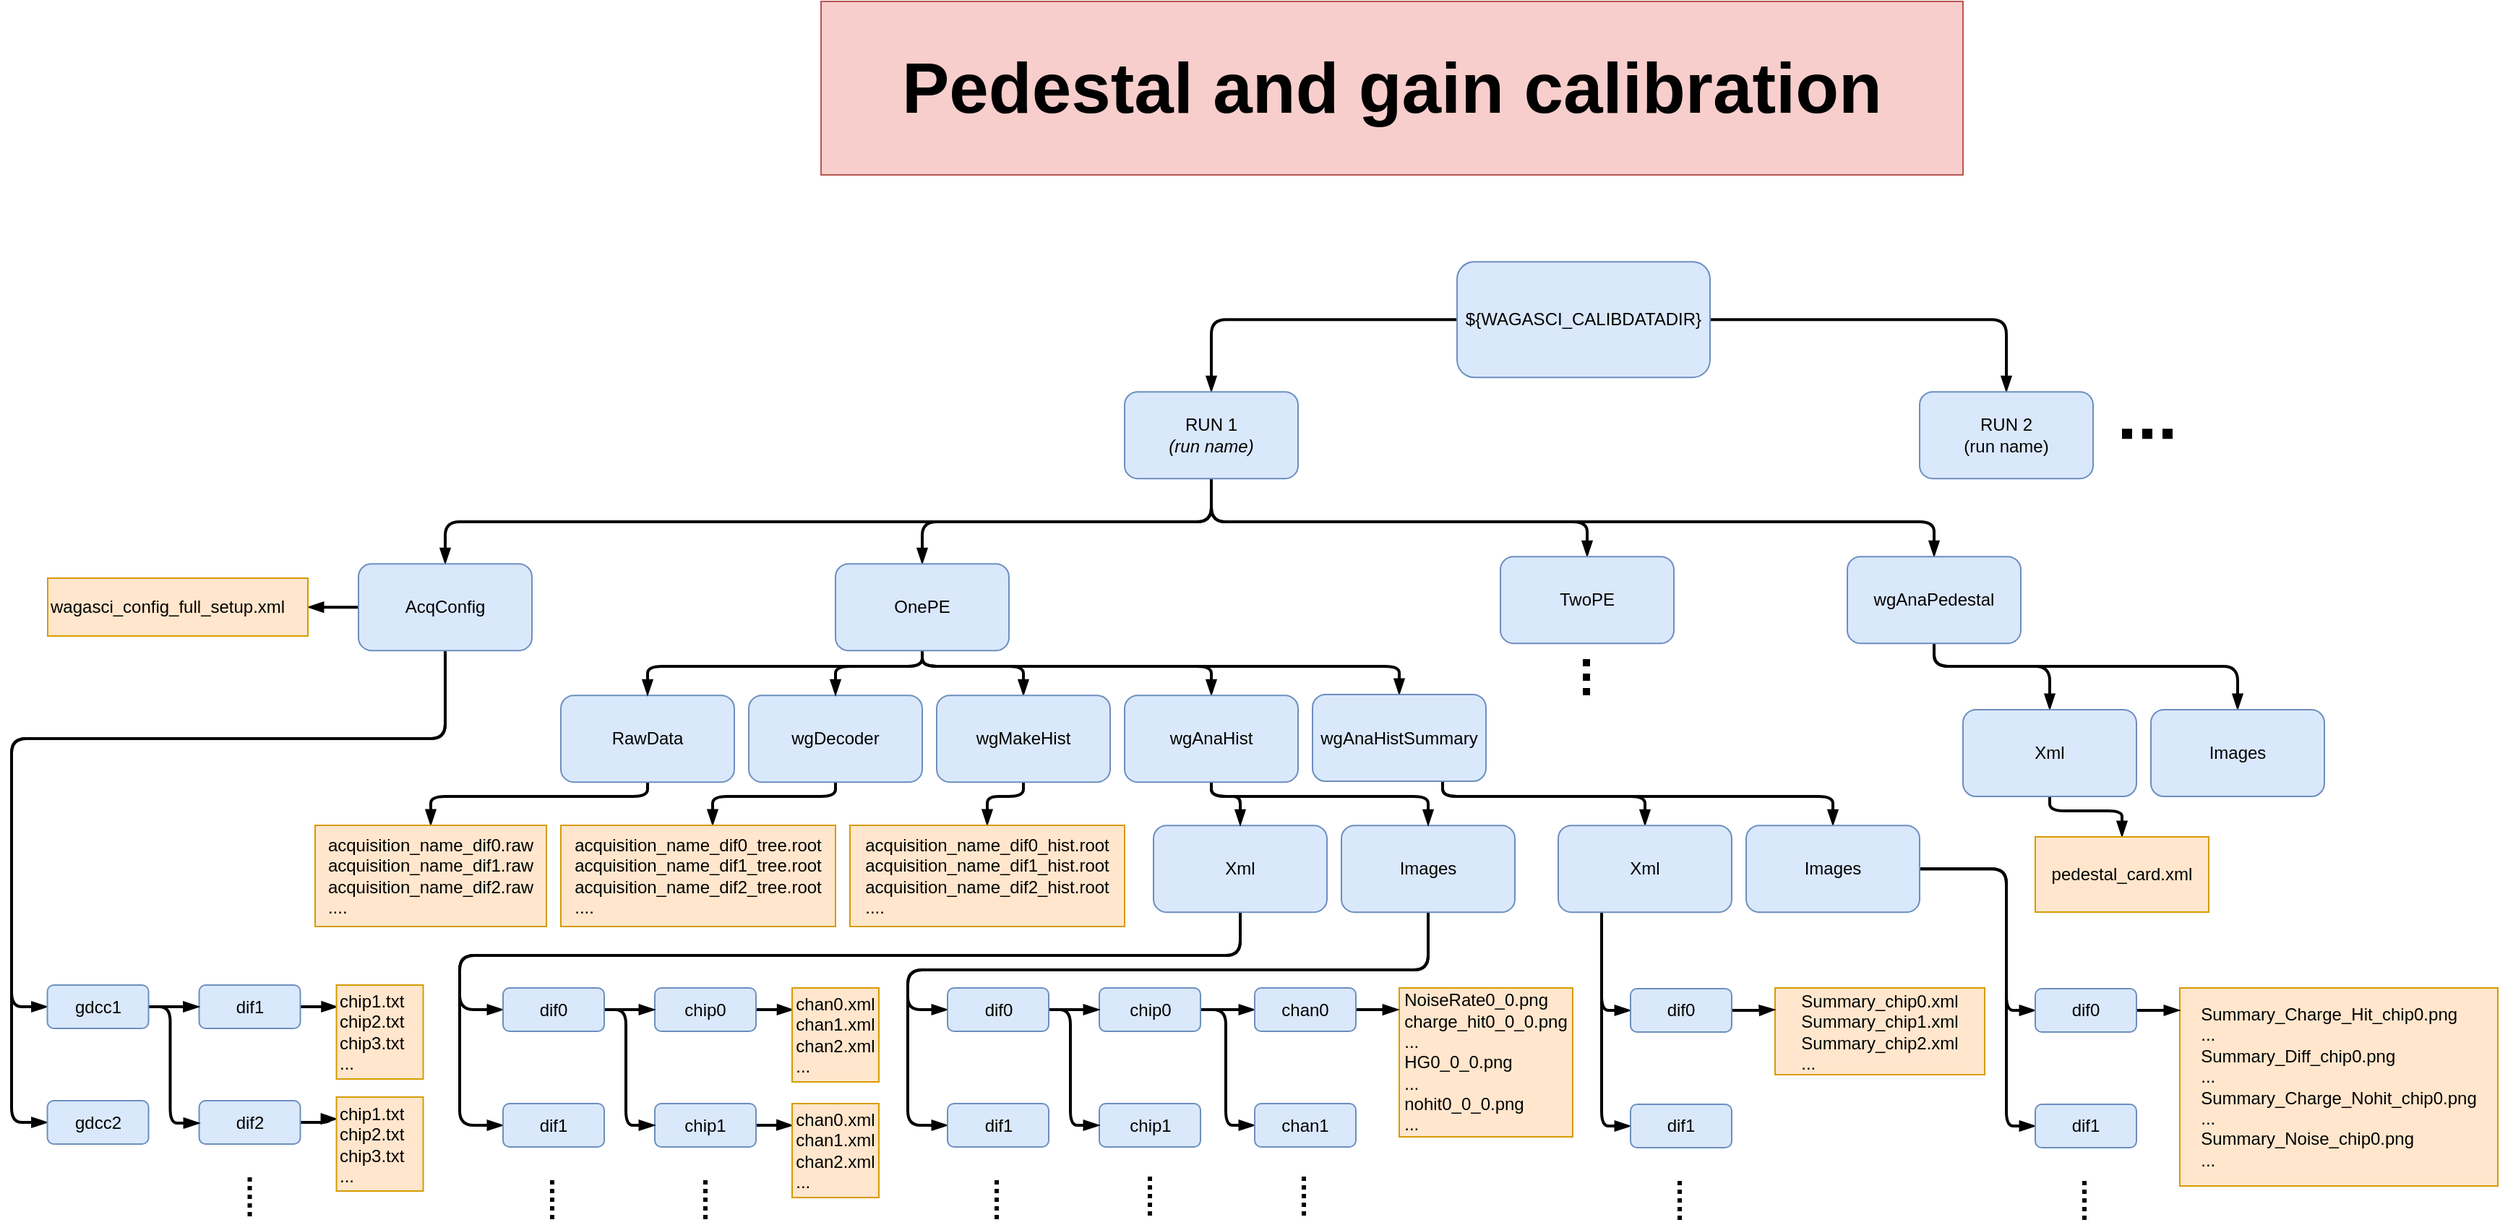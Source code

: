 <mxfile version="10.9.6" type="device"><diagram id="q2NXQKkJCGDhatQdFGhu" name="Pedestal tree"><mxGraphModel dx="1972" dy="1140" grid="1" gridSize="10" guides="1" tooltips="1" connect="1" arrows="1" fold="1" page="1" pageScale="1" pageWidth="4681" pageHeight="3300" math="0" shadow="0"><root><mxCell id="0"/><mxCell id="1" parent="0"/><mxCell id="QIiRhk6sI5VtKvnpIJxQ-1" style="edgeStyle=orthogonalEdgeStyle;rounded=1;jumpStyle=none;orthogonalLoop=1;jettySize=auto;html=1;startArrow=none;startFill=0;endArrow=blockThin;endFill=1;strokeColor=#000000;strokeWidth=2;" edge="1" parent="1" source="QIiRhk6sI5VtKvnpIJxQ-3" target="QIiRhk6sI5VtKvnpIJxQ-8"><mxGeometry relative="1" as="geometry"/></mxCell><mxCell id="QIiRhk6sI5VtKvnpIJxQ-2" style="edgeStyle=orthogonalEdgeStyle;rounded=1;orthogonalLoop=1;jettySize=auto;html=1;entryX=0.5;entryY=0;entryDx=0;entryDy=0;endArrow=blockThin;endFill=1;strokeWidth=2;" edge="1" parent="1" source="QIiRhk6sI5VtKvnpIJxQ-3" target="QIiRhk6sI5VtKvnpIJxQ-9"><mxGeometry relative="1" as="geometry"/></mxCell><mxCell id="QIiRhk6sI5VtKvnpIJxQ-3" value="${WAGASCI_CALIBDATADIR}&lt;br&gt;" style="rounded=1;whiteSpace=wrap;html=1;fillColor=#dae8fc;strokeColor=#6c8ebf;" vertex="1" parent="1"><mxGeometry x="2470" y="760.091" width="175" height="80" as="geometry"/></mxCell><mxCell id="QIiRhk6sI5VtKvnpIJxQ-4" style="edgeStyle=orthogonalEdgeStyle;rounded=1;orthogonalLoop=1;jettySize=auto;html=1;entryX=0.5;entryY=0;entryDx=0;entryDy=0;strokeWidth=2;endArrow=blockThin;endFill=1;exitX=0.5;exitY=1;exitDx=0;exitDy=0;" edge="1" parent="1" source="QIiRhk6sI5VtKvnpIJxQ-8" target="QIiRhk6sI5VtKvnpIJxQ-17"><mxGeometry relative="1" as="geometry"><Array as="points"><mxPoint x="2300" y="940"/><mxPoint x="2800" y="940"/></Array></mxGeometry></mxCell><mxCell id="QIiRhk6sI5VtKvnpIJxQ-5" style="edgeStyle=orthogonalEdgeStyle;rounded=1;orthogonalLoop=1;jettySize=auto;html=1;endArrow=blockThin;endFill=1;strokeWidth=2;exitX=0.5;exitY=1;exitDx=0;exitDy=0;entryX=0.5;entryY=0;entryDx=0;entryDy=0;" edge="1" parent="1" source="QIiRhk6sI5VtKvnpIJxQ-8" target="QIiRhk6sI5VtKvnpIJxQ-24"><mxGeometry relative="1" as="geometry"><Array as="points"><mxPoint x="2300" y="940"/><mxPoint x="2560" y="940"/></Array></mxGeometry></mxCell><mxCell id="QIiRhk6sI5VtKvnpIJxQ-6" style="edgeStyle=orthogonalEdgeStyle;rounded=1;orthogonalLoop=1;jettySize=auto;html=1;endArrow=blockThin;endFill=1;strokeWidth=2;exitX=0.5;exitY=1;exitDx=0;exitDy=0;" edge="1" parent="1" source="QIiRhk6sI5VtKvnpIJxQ-8" target="QIiRhk6sI5VtKvnpIJxQ-23"><mxGeometry relative="1" as="geometry"><Array as="points"><mxPoint x="2300" y="940"/><mxPoint x="2100" y="940"/></Array></mxGeometry></mxCell><mxCell id="QIiRhk6sI5VtKvnpIJxQ-7" style="edgeStyle=orthogonalEdgeStyle;rounded=1;orthogonalLoop=1;jettySize=auto;html=1;entryX=0.5;entryY=0;entryDx=0;entryDy=0;endArrow=blockThin;endFill=1;strokeWidth=2;" edge="1" parent="1" source="QIiRhk6sI5VtKvnpIJxQ-8" target="QIiRhk6sI5VtKvnpIJxQ-94"><mxGeometry relative="1" as="geometry"><Array as="points"><mxPoint x="2300" y="940"/><mxPoint x="1770" y="940"/></Array></mxGeometry></mxCell><mxCell id="QIiRhk6sI5VtKvnpIJxQ-8" value="RUN 1&lt;br&gt;&lt;i&gt;(run name)&lt;/i&gt;&lt;br&gt;" style="rounded=1;whiteSpace=wrap;html=1;fillColor=#dae8fc;strokeColor=#6c8ebf;" vertex="1" parent="1"><mxGeometry x="2240" y="850.091" width="120" height="60" as="geometry"/></mxCell><mxCell id="QIiRhk6sI5VtKvnpIJxQ-9" value="RUN 2&lt;br&gt;(run name)&lt;br&gt;" style="rounded=1;whiteSpace=wrap;html=1;fillColor=#dae8fc;strokeColor=#6c8ebf;" vertex="1" parent="1"><mxGeometry x="2790" y="850.091" width="120" height="60" as="geometry"/></mxCell><mxCell id="QIiRhk6sI5VtKvnpIJxQ-10" value="" style="endArrow=none;dashed=1;html=1;strokeWidth=7;rounded=1;dashPattern=1 1;startArrow=none;startFill=0;jumpStyle=none;strokeColor=#000000;" edge="1" parent="1"><mxGeometry width="50" height="50" relative="1" as="geometry"><mxPoint x="2930" y="879.091" as="sourcePoint"/><mxPoint x="2970" y="879.091" as="targetPoint"/></mxGeometry></mxCell><mxCell id="QIiRhk6sI5VtKvnpIJxQ-11" style="edgeStyle=orthogonalEdgeStyle;rounded=1;orthogonalLoop=1;jettySize=auto;html=1;endArrow=blockThin;endFill=1;strokeWidth=2;" edge="1" parent="1" source="QIiRhk6sI5VtKvnpIJxQ-12" target="QIiRhk6sI5VtKvnpIJxQ-31"><mxGeometry relative="1" as="geometry"><Array as="points"><mxPoint x="1910" y="1130"/><mxPoint x="1760" y="1130"/></Array></mxGeometry></mxCell><mxCell id="QIiRhk6sI5VtKvnpIJxQ-12" value="RawData&lt;br&gt;" style="rounded=1;whiteSpace=wrap;html=1;fillColor=#dae8fc;strokeColor=#6c8ebf;" vertex="1" parent="1"><mxGeometry x="1850" y="1060.091" width="120" height="60" as="geometry"/></mxCell><mxCell id="QIiRhk6sI5VtKvnpIJxQ-13" style="edgeStyle=orthogonalEdgeStyle;rounded=1;orthogonalLoop=1;jettySize=auto;html=1;exitX=0.5;exitY=1;exitDx=0;exitDy=0;endArrow=blockThin;endFill=1;strokeWidth=2;" edge="1" parent="1" source="QIiRhk6sI5VtKvnpIJxQ-14" target="QIiRhk6sI5VtKvnpIJxQ-32"><mxGeometry relative="1" as="geometry"><Array as="points"><mxPoint x="2040" y="1130"/><mxPoint x="1955" y="1130"/></Array></mxGeometry></mxCell><mxCell id="QIiRhk6sI5VtKvnpIJxQ-14" value="wgDecoder" style="rounded=1;whiteSpace=wrap;html=1;fillColor=#dae8fc;strokeColor=#6c8ebf;" vertex="1" parent="1"><mxGeometry x="1980" y="1060.091" width="120" height="60" as="geometry"/></mxCell><mxCell id="QIiRhk6sI5VtKvnpIJxQ-15" style="edgeStyle=orthogonalEdgeStyle;orthogonalLoop=1;jettySize=auto;html=1;entryX=0.5;entryY=0;entryDx=0;entryDy=0;exitX=0.5;exitY=1;exitDx=0;exitDy=0;rounded=1;strokeWidth=2;endArrow=blockThin;endFill=1;" edge="1" parent="1" source="QIiRhk6sI5VtKvnpIJxQ-17" target="QIiRhk6sI5VtKvnpIJxQ-50"><mxGeometry relative="1" as="geometry"><Array as="points"><mxPoint x="2800" y="1040"/><mxPoint x="2880" y="1040"/></Array></mxGeometry></mxCell><mxCell id="QIiRhk6sI5VtKvnpIJxQ-16" style="edgeStyle=orthogonalEdgeStyle;rounded=1;orthogonalLoop=1;jettySize=auto;html=1;entryX=0.5;entryY=0;entryDx=0;entryDy=0;endArrow=blockThin;endFill=1;strokeWidth=2;exitX=0.5;exitY=1;exitDx=0;exitDy=0;" edge="1" parent="1" source="QIiRhk6sI5VtKvnpIJxQ-17" target="QIiRhk6sI5VtKvnpIJxQ-48"><mxGeometry relative="1" as="geometry"><Array as="points"><mxPoint x="2800" y="1040"/><mxPoint x="3010" y="1040"/></Array></mxGeometry></mxCell><mxCell id="QIiRhk6sI5VtKvnpIJxQ-17" value="wgAnaPedestal&lt;br&gt;" style="rounded=1;whiteSpace=wrap;html=1;fillColor=#dae8fc;strokeColor=#6c8ebf;" vertex="1" parent="1"><mxGeometry x="2740" y="964.091" width="120" height="60" as="geometry"/></mxCell><mxCell id="QIiRhk6sI5VtKvnpIJxQ-18" style="edgeStyle=orthogonalEdgeStyle;rounded=1;orthogonalLoop=1;jettySize=auto;html=1;endArrow=blockThin;endFill=1;strokeWidth=2;" edge="1" parent="1" source="QIiRhk6sI5VtKvnpIJxQ-23" target="QIiRhk6sI5VtKvnpIJxQ-12"><mxGeometry relative="1" as="geometry"><Array as="points"><mxPoint x="2100" y="1040"/><mxPoint x="1910" y="1040"/></Array></mxGeometry></mxCell><mxCell id="QIiRhk6sI5VtKvnpIJxQ-19" style="edgeStyle=orthogonalEdgeStyle;rounded=1;orthogonalLoop=1;jettySize=auto;html=1;endArrow=blockThin;endFill=1;strokeWidth=2;" edge="1" parent="1" source="QIiRhk6sI5VtKvnpIJxQ-23" target="QIiRhk6sI5VtKvnpIJxQ-14"><mxGeometry relative="1" as="geometry"><Array as="points"><mxPoint x="2100" y="1040"/><mxPoint x="2040" y="1040"/></Array></mxGeometry></mxCell><mxCell id="QIiRhk6sI5VtKvnpIJxQ-20" style="edgeStyle=orthogonalEdgeStyle;rounded=1;orthogonalLoop=1;jettySize=auto;html=1;entryX=0.5;entryY=0;entryDx=0;entryDy=0;endArrow=blockThin;endFill=1;strokeWidth=2;" edge="1" parent="1" source="QIiRhk6sI5VtKvnpIJxQ-23" target="QIiRhk6sI5VtKvnpIJxQ-34"><mxGeometry relative="1" as="geometry"><Array as="points"><mxPoint x="2100" y="1040"/><mxPoint x="2170" y="1040"/></Array></mxGeometry></mxCell><mxCell id="QIiRhk6sI5VtKvnpIJxQ-21" style="edgeStyle=orthogonalEdgeStyle;rounded=1;orthogonalLoop=1;jettySize=auto;html=1;endArrow=blockThin;endFill=1;strokeWidth=2;" edge="1" parent="1" source="QIiRhk6sI5VtKvnpIJxQ-23" target="QIiRhk6sI5VtKvnpIJxQ-37"><mxGeometry relative="1" as="geometry"><Array as="points"><mxPoint x="2100" y="1040"/><mxPoint x="2300" y="1040"/></Array></mxGeometry></mxCell><mxCell id="QIiRhk6sI5VtKvnpIJxQ-22" style="edgeStyle=orthogonalEdgeStyle;rounded=1;orthogonalLoop=1;jettySize=auto;html=1;endArrow=blockThin;endFill=1;strokeWidth=2;" edge="1" parent="1" source="QIiRhk6sI5VtKvnpIJxQ-23" target="QIiRhk6sI5VtKvnpIJxQ-41"><mxGeometry relative="1" as="geometry"><Array as="points"><mxPoint x="2100" y="1040"/><mxPoint x="2430" y="1040"/></Array></mxGeometry></mxCell><mxCell id="QIiRhk6sI5VtKvnpIJxQ-23" value="OnePE&lt;br&gt;" style="rounded=1;whiteSpace=wrap;html=1;fillColor=#dae8fc;strokeColor=#6c8ebf;" vertex="1" parent="1"><mxGeometry x="2040" y="969.091" width="120" height="60" as="geometry"/></mxCell><mxCell id="QIiRhk6sI5VtKvnpIJxQ-24" value="TwoPE&lt;br&gt;" style="rounded=1;whiteSpace=wrap;html=1;fillColor=#dae8fc;strokeColor=#6c8ebf;" vertex="1" parent="1"><mxGeometry x="2500" y="964.091" width="120" height="60" as="geometry"/></mxCell><mxCell id="QIiRhk6sI5VtKvnpIJxQ-25" style="edgeStyle=orthogonalEdgeStyle;rounded=1;orthogonalLoop=1;jettySize=auto;html=1;entryX=0;entryY=0.5;entryDx=0;entryDy=0;endArrow=blockThin;endFill=1;strokeWidth=2;" edge="1" parent="1" source="QIiRhk6sI5VtKvnpIJxQ-27" target="QIiRhk6sI5VtKvnpIJxQ-77"><mxGeometry relative="1" as="geometry"><Array as="points"><mxPoint x="2450" y="1250"/><mxPoint x="2090" y="1250"/><mxPoint x="2090" y="1278"/></Array></mxGeometry></mxCell><mxCell id="QIiRhk6sI5VtKvnpIJxQ-26" style="edgeStyle=orthogonalEdgeStyle;rounded=1;orthogonalLoop=1;jettySize=auto;html=1;entryX=0;entryY=0.5;entryDx=0;entryDy=0;endArrow=blockThin;endFill=1;strokeWidth=2;" edge="1" parent="1" source="QIiRhk6sI5VtKvnpIJxQ-27" target="QIiRhk6sI5VtKvnpIJxQ-78"><mxGeometry relative="1" as="geometry"><Array as="points"><mxPoint x="2450" y="1250"/><mxPoint x="2090" y="1250"/><mxPoint x="2090" y="1358"/></Array></mxGeometry></mxCell><mxCell id="QIiRhk6sI5VtKvnpIJxQ-27" value="Images" style="rounded=1;whiteSpace=wrap;html=1;fillColor=#dae8fc;strokeColor=#6c8ebf;" vertex="1" parent="1"><mxGeometry x="2390" y="1150.091" width="120" height="60" as="geometry"/></mxCell><mxCell id="QIiRhk6sI5VtKvnpIJxQ-28" style="edgeStyle=orthogonalEdgeStyle;rounded=1;orthogonalLoop=1;jettySize=auto;html=1;entryX=0;entryY=0.5;entryDx=0;entryDy=0;strokeWidth=2;endArrow=blockThin;endFill=1;" edge="1" parent="1" source="QIiRhk6sI5VtKvnpIJxQ-30" target="QIiRhk6sI5VtKvnpIJxQ-72"><mxGeometry relative="1" as="geometry"><Array as="points"><mxPoint x="2320" y="1240"/><mxPoint x="1780" y="1240"/><mxPoint x="1780" y="1278"/></Array></mxGeometry></mxCell><mxCell id="QIiRhk6sI5VtKvnpIJxQ-29" style="edgeStyle=orthogonalEdgeStyle;rounded=1;orthogonalLoop=1;jettySize=auto;html=1;entryX=0;entryY=0.5;entryDx=0;entryDy=0;endArrow=blockThin;endFill=1;strokeWidth=2;" edge="1" parent="1" source="QIiRhk6sI5VtKvnpIJxQ-30" target="QIiRhk6sI5VtKvnpIJxQ-73"><mxGeometry relative="1" as="geometry"><Array as="points"><mxPoint x="2320" y="1240"/><mxPoint x="1780" y="1240"/><mxPoint x="1780" y="1358"/></Array></mxGeometry></mxCell><mxCell id="QIiRhk6sI5VtKvnpIJxQ-30" value="Xml&lt;br&gt;" style="rounded=1;whiteSpace=wrap;html=1;fillColor=#dae8fc;strokeColor=#6c8ebf;" vertex="1" parent="1"><mxGeometry x="2260" y="1150.091" width="120" height="60" as="geometry"/></mxCell><mxCell id="QIiRhk6sI5VtKvnpIJxQ-31" value="&lt;div style=&quot;text-align: left&quot;&gt;acquisition_name_dif0.raw&lt;/div&gt;&lt;div style=&quot;text-align: left&quot;&gt;acquisition_name_dif1.raw&lt;/div&gt;&lt;div style=&quot;text-align: left&quot;&gt;acquisition_name_dif2.raw&lt;/div&gt;&lt;div style=&quot;text-align: left&quot;&gt;....&lt;/div&gt;" style="rounded=0;whiteSpace=wrap;html=1;fillColor=#ffe6cc;strokeColor=#d79b00;" vertex="1" parent="1"><mxGeometry x="1680" y="1150" width="160" height="70" as="geometry"/></mxCell><mxCell id="QIiRhk6sI5VtKvnpIJxQ-32" value="&lt;div style=&quot;text-align: left&quot;&gt;acquisition_name_dif0_tree.root&lt;/div&gt;&lt;div style=&quot;text-align: left&quot;&gt;acquisition_name_dif1_tree.root&lt;/div&gt;&lt;div style=&quot;text-align: left&quot;&gt;acquisition_name_dif2_tree.root&lt;/div&gt;&lt;div style=&quot;text-align: left&quot;&gt;....&lt;/div&gt;" style="rounded=0;whiteSpace=wrap;html=1;fillColor=#ffe6cc;strokeColor=#d79b00;" vertex="1" parent="1"><mxGeometry x="1850" y="1150" width="190" height="70" as="geometry"/></mxCell><mxCell id="QIiRhk6sI5VtKvnpIJxQ-33" style="edgeStyle=orthogonalEdgeStyle;rounded=1;orthogonalLoop=1;jettySize=auto;html=1;endArrow=blockThin;endFill=1;strokeWidth=2;" edge="1" parent="1" source="QIiRhk6sI5VtKvnpIJxQ-34" target="QIiRhk6sI5VtKvnpIJxQ-38"><mxGeometry relative="1" as="geometry"><Array as="points"><mxPoint x="2170" y="1130"/><mxPoint x="2145" y="1130"/></Array></mxGeometry></mxCell><mxCell id="QIiRhk6sI5VtKvnpIJxQ-34" value="wgMakeHist" style="rounded=1;whiteSpace=wrap;html=1;fillColor=#dae8fc;strokeColor=#6c8ebf;" vertex="1" parent="1"><mxGeometry x="2110" y="1060.091" width="120" height="60" as="geometry"/></mxCell><mxCell id="QIiRhk6sI5VtKvnpIJxQ-35" style="edgeStyle=orthogonalEdgeStyle;rounded=1;orthogonalLoop=1;jettySize=auto;html=1;exitX=0.5;exitY=1;exitDx=0;exitDy=0;entryX=0.5;entryY=0;entryDx=0;entryDy=0;endArrow=blockThin;endFill=1;strokeWidth=2;" edge="1" parent="1" source="QIiRhk6sI5VtKvnpIJxQ-37" target="QIiRhk6sI5VtKvnpIJxQ-30"><mxGeometry relative="1" as="geometry"><Array as="points"><mxPoint x="2300" y="1130"/><mxPoint x="2320" y="1130"/></Array></mxGeometry></mxCell><mxCell id="QIiRhk6sI5VtKvnpIJxQ-36" style="edgeStyle=orthogonalEdgeStyle;rounded=1;orthogonalLoop=1;jettySize=auto;html=1;entryX=0.5;entryY=0;entryDx=0;entryDy=0;endArrow=blockThin;endFill=1;strokeWidth=2;" edge="1" parent="1" source="QIiRhk6sI5VtKvnpIJxQ-37" target="QIiRhk6sI5VtKvnpIJxQ-27"><mxGeometry relative="1" as="geometry"><Array as="points"><mxPoint x="2300" y="1130"/><mxPoint x="2450" y="1130"/></Array></mxGeometry></mxCell><mxCell id="QIiRhk6sI5VtKvnpIJxQ-37" value="wgAnaHist" style="rounded=1;whiteSpace=wrap;html=1;fillColor=#dae8fc;strokeColor=#6c8ebf;" vertex="1" parent="1"><mxGeometry x="2240" y="1060.091" width="120" height="60" as="geometry"/></mxCell><mxCell id="QIiRhk6sI5VtKvnpIJxQ-38" value="&lt;div style=&quot;text-align: left&quot;&gt;&lt;span&gt;acquisition_name_dif0_hist.root&lt;/span&gt;&lt;br&gt;&lt;/div&gt;&lt;span&gt;&lt;div style=&quot;text-align: left&quot;&gt;&lt;span&gt;acquisition_name_dif1_hist.root&lt;/span&gt;&lt;/div&gt;&lt;/span&gt;&lt;div style=&quot;text-align: left&quot;&gt;acquisition_name_dif2_hist.root&lt;br&gt;&lt;/div&gt;&lt;div style=&quot;text-align: left&quot;&gt;....&lt;/div&gt;" style="rounded=0;whiteSpace=wrap;html=1;fillColor=#ffe6cc;strokeColor=#d79b00;" vertex="1" parent="1"><mxGeometry x="2050" y="1150" width="190" height="70" as="geometry"/></mxCell><mxCell id="QIiRhk6sI5VtKvnpIJxQ-39" style="edgeStyle=orthogonalEdgeStyle;rounded=1;orthogonalLoop=1;jettySize=auto;html=1;endArrow=blockThin;endFill=1;strokeWidth=2;exitX=0.75;exitY=1;exitDx=0;exitDy=0;" edge="1" parent="1" source="QIiRhk6sI5VtKvnpIJxQ-41" target="QIiRhk6sI5VtKvnpIJxQ-47"><mxGeometry relative="1" as="geometry"><Array as="points"><mxPoint x="2460" y="1130"/><mxPoint x="2600" y="1130"/></Array></mxGeometry></mxCell><mxCell id="QIiRhk6sI5VtKvnpIJxQ-40" style="edgeStyle=orthogonalEdgeStyle;rounded=1;orthogonalLoop=1;jettySize=auto;html=1;endArrow=blockThin;endFill=1;strokeWidth=2;exitX=0.75;exitY=1;exitDx=0;exitDy=0;" edge="1" parent="1" source="QIiRhk6sI5VtKvnpIJxQ-41" target="QIiRhk6sI5VtKvnpIJxQ-44"><mxGeometry relative="1" as="geometry"><Array as="points"><mxPoint x="2460" y="1130"/><mxPoint x="2730" y="1130"/></Array></mxGeometry></mxCell><mxCell id="QIiRhk6sI5VtKvnpIJxQ-41" value="wgAnaHistSummary" style="rounded=1;whiteSpace=wrap;html=1;fillColor=#dae8fc;strokeColor=#6c8ebf;" vertex="1" parent="1"><mxGeometry x="2370" y="1059.5" width="120" height="60" as="geometry"/></mxCell><mxCell id="QIiRhk6sI5VtKvnpIJxQ-42" style="edgeStyle=orthogonalEdgeStyle;rounded=1;orthogonalLoop=1;jettySize=auto;html=1;entryX=0;entryY=0.5;entryDx=0;entryDy=0;endArrow=blockThin;endFill=1;strokeWidth=2;" edge="1" parent="1" source="QIiRhk6sI5VtKvnpIJxQ-44" target="QIiRhk6sI5VtKvnpIJxQ-86"><mxGeometry relative="1" as="geometry"><Array as="points"><mxPoint x="2850" y="1180"/><mxPoint x="2850" y="1278"/></Array></mxGeometry></mxCell><mxCell id="QIiRhk6sI5VtKvnpIJxQ-43" style="edgeStyle=orthogonalEdgeStyle;rounded=1;orthogonalLoop=1;jettySize=auto;html=1;entryX=0;entryY=0.5;entryDx=0;entryDy=0;endArrow=blockThin;endFill=1;strokeWidth=2;" edge="1" parent="1" source="QIiRhk6sI5VtKvnpIJxQ-44" target="QIiRhk6sI5VtKvnpIJxQ-87"><mxGeometry relative="1" as="geometry"><Array as="points"><mxPoint x="2850" y="1180"/><mxPoint x="2850" y="1358"/></Array></mxGeometry></mxCell><mxCell id="QIiRhk6sI5VtKvnpIJxQ-44" value="Images" style="rounded=1;whiteSpace=wrap;html=1;fillColor=#dae8fc;strokeColor=#6c8ebf;" vertex="1" parent="1"><mxGeometry x="2670" y="1150.091" width="120" height="60" as="geometry"/></mxCell><mxCell id="QIiRhk6sI5VtKvnpIJxQ-45" style="edgeStyle=orthogonalEdgeStyle;rounded=1;orthogonalLoop=1;jettySize=auto;html=1;entryX=0;entryY=0.5;entryDx=0;entryDy=0;endArrow=blockThin;endFill=1;strokeWidth=2;" edge="1" parent="1" source="QIiRhk6sI5VtKvnpIJxQ-47" target="QIiRhk6sI5VtKvnpIJxQ-82"><mxGeometry relative="1" as="geometry"><Array as="points"><mxPoint x="2570" y="1278"/></Array></mxGeometry></mxCell><mxCell id="QIiRhk6sI5VtKvnpIJxQ-46" style="edgeStyle=orthogonalEdgeStyle;rounded=1;orthogonalLoop=1;jettySize=auto;html=1;entryX=0;entryY=0.5;entryDx=0;entryDy=0;endArrow=blockThin;endFill=1;strokeWidth=2;" edge="1" parent="1" source="QIiRhk6sI5VtKvnpIJxQ-47" target="QIiRhk6sI5VtKvnpIJxQ-83"><mxGeometry relative="1" as="geometry"><Array as="points"><mxPoint x="2570" y="1358"/></Array></mxGeometry></mxCell><mxCell id="QIiRhk6sI5VtKvnpIJxQ-47" value="Xml&lt;br&gt;" style="rounded=1;whiteSpace=wrap;html=1;fillColor=#dae8fc;strokeColor=#6c8ebf;" vertex="1" parent="1"><mxGeometry x="2540" y="1150.091" width="120" height="60" as="geometry"/></mxCell><mxCell id="QIiRhk6sI5VtKvnpIJxQ-48" value="Images" style="rounded=1;whiteSpace=wrap;html=1;fillColor=#dae8fc;strokeColor=#6c8ebf;" vertex="1" parent="1"><mxGeometry x="2950" y="1070" width="120" height="60" as="geometry"/></mxCell><mxCell id="QIiRhk6sI5VtKvnpIJxQ-49" style="edgeStyle=orthogonalEdgeStyle;rounded=1;orthogonalLoop=1;jettySize=auto;html=1;strokeWidth=2;endArrow=blockThin;endFill=1;" edge="1" parent="1" source="QIiRhk6sI5VtKvnpIJxQ-50" target="QIiRhk6sI5VtKvnpIJxQ-90"><mxGeometry relative="1" as="geometry"><Array as="points"><mxPoint x="2880" y="1140"/><mxPoint x="2930" y="1140"/></Array></mxGeometry></mxCell><mxCell id="QIiRhk6sI5VtKvnpIJxQ-50" value="Xml&lt;br&gt;" style="rounded=1;whiteSpace=wrap;html=1;fillColor=#dae8fc;strokeColor=#6c8ebf;" vertex="1" parent="1"><mxGeometry x="2820" y="1070" width="120" height="60" as="geometry"/></mxCell><mxCell id="QIiRhk6sI5VtKvnpIJxQ-51" style="edgeStyle=orthogonalEdgeStyle;rounded=1;orthogonalLoop=1;jettySize=auto;html=1;entryX=0.01;entryY=0.232;entryDx=0;entryDy=0;endArrow=blockThin;endFill=1;strokeWidth=2;entryPerimeter=0;" edge="1" parent="1" source="QIiRhk6sI5VtKvnpIJxQ-52" target="QIiRhk6sI5VtKvnpIJxQ-55"><mxGeometry relative="1" as="geometry"/></mxCell><mxCell id="QIiRhk6sI5VtKvnpIJxQ-52" value="chip0&lt;br&gt;" style="rounded=1;whiteSpace=wrap;html=1;fillColor=#dae8fc;strokeColor=#6c8ebf;" vertex="1" parent="1"><mxGeometry x="1915" y="1262.5" width="70" height="30" as="geometry"/></mxCell><mxCell id="QIiRhk6sI5VtKvnpIJxQ-53" style="edgeStyle=orthogonalEdgeStyle;rounded=1;orthogonalLoop=1;jettySize=auto;html=1;entryX=0.004;entryY=0.233;entryDx=0;entryDy=0;endArrow=blockThin;endFill=1;strokeWidth=2;entryPerimeter=0;" edge="1" parent="1" source="QIiRhk6sI5VtKvnpIJxQ-54" target="QIiRhk6sI5VtKvnpIJxQ-61"><mxGeometry relative="1" as="geometry"/></mxCell><mxCell id="QIiRhk6sI5VtKvnpIJxQ-54" value="chip1&lt;br&gt;" style="rounded=1;whiteSpace=wrap;html=1;fillColor=#dae8fc;strokeColor=#6c8ebf;" vertex="1" parent="1"><mxGeometry x="1915" y="1342.5" width="70" height="30" as="geometry"/></mxCell><mxCell id="QIiRhk6sI5VtKvnpIJxQ-55" value="chan0.xml&lt;br&gt;chan1.xml&lt;br&gt;chan2.xml&lt;br&gt;&lt;div style=&quot;text-align: left&quot;&gt;&lt;span&gt;...&lt;/span&gt;&lt;/div&gt;" style="rounded=0;whiteSpace=wrap;html=1;fillColor=#ffe6cc;strokeColor=#d79b00;" vertex="1" parent="1"><mxGeometry x="2010" y="1262.5" width="60" height="65" as="geometry"/></mxCell><mxCell id="QIiRhk6sI5VtKvnpIJxQ-56" style="edgeStyle=orthogonalEdgeStyle;rounded=1;orthogonalLoop=1;jettySize=auto;html=1;endArrow=blockThin;endFill=1;strokeWidth=2;" edge="1" parent="1" source="QIiRhk6sI5VtKvnpIJxQ-58" target="QIiRhk6sI5VtKvnpIJxQ-64"><mxGeometry relative="1" as="geometry"/></mxCell><mxCell id="QIiRhk6sI5VtKvnpIJxQ-57" style="edgeStyle=orthogonalEdgeStyle;rounded=1;orthogonalLoop=1;jettySize=auto;html=1;entryX=0;entryY=0.5;entryDx=0;entryDy=0;endArrow=blockThin;endFill=1;strokeWidth=2;" edge="1" parent="1" source="QIiRhk6sI5VtKvnpIJxQ-58" target="QIiRhk6sI5VtKvnpIJxQ-65"><mxGeometry relative="1" as="geometry"><Array as="points"><mxPoint x="2310" y="1278"/><mxPoint x="2310" y="1358"/></Array></mxGeometry></mxCell><mxCell id="QIiRhk6sI5VtKvnpIJxQ-58" value="chip0&lt;br&gt;" style="rounded=1;whiteSpace=wrap;html=1;fillColor=#dae8fc;strokeColor=#6c8ebf;" vertex="1" parent="1"><mxGeometry x="2222.5" y="1262.5" width="70" height="30" as="geometry"/></mxCell><mxCell id="QIiRhk6sI5VtKvnpIJxQ-59" value="chip1&lt;br&gt;" style="rounded=1;whiteSpace=wrap;html=1;fillColor=#dae8fc;strokeColor=#6c8ebf;" vertex="1" parent="1"><mxGeometry x="2222.5" y="1342.5" width="70" height="30" as="geometry"/></mxCell><mxCell id="QIiRhk6sI5VtKvnpIJxQ-60" value="&lt;div style=&quot;text-align: left&quot;&gt;&lt;span&gt;NoiseRate0_0.png&lt;/span&gt;&lt;/div&gt;&lt;div style=&quot;text-align: left&quot;&gt;&lt;span&gt;charge_hit0_0_0.png&lt;/span&gt;&lt;/div&gt;&lt;div style=&quot;text-align: left&quot;&gt;&lt;span&gt;...&lt;/span&gt;&lt;/div&gt;&lt;div style=&quot;text-align: left&quot;&gt;&lt;span&gt;HG0_0_0.png&lt;/span&gt;&lt;/div&gt;&lt;div style=&quot;text-align: left&quot;&gt;&lt;span&gt;...&lt;/span&gt;&lt;/div&gt;&lt;div style=&quot;text-align: left&quot;&gt;&lt;span&gt;nohit0_0_0.png&lt;/span&gt;&lt;/div&gt;&lt;div style=&quot;text-align: left&quot;&gt;&lt;span&gt;...&lt;/span&gt;&lt;/div&gt;" style="rounded=0;whiteSpace=wrap;html=1;fillColor=#ffe6cc;strokeColor=#d79b00;" vertex="1" parent="1"><mxGeometry x="2430" y="1262.5" width="120" height="103" as="geometry"/></mxCell><mxCell id="QIiRhk6sI5VtKvnpIJxQ-61" value="chan0.xml&lt;br&gt;chan1.xml&lt;br&gt;chan2.xml&lt;br&gt;&lt;div style=&quot;text-align: left&quot;&gt;&lt;span&gt;...&lt;/span&gt;&lt;/div&gt;" style="rounded=0;whiteSpace=wrap;html=1;fillColor=#ffe6cc;strokeColor=#d79b00;" vertex="1" parent="1"><mxGeometry x="2010" y="1342.5" width="60" height="65" as="geometry"/></mxCell><mxCell id="QIiRhk6sI5VtKvnpIJxQ-62" value="" style="endArrow=none;dashed=1;html=1;strokeWidth=3;dashPattern=1 1;" edge="1" parent="1"><mxGeometry width="50" height="50" relative="1" as="geometry"><mxPoint x="1950" y="1422.5" as="sourcePoint"/><mxPoint x="1950" y="1392.5" as="targetPoint"/></mxGeometry></mxCell><mxCell id="QIiRhk6sI5VtKvnpIJxQ-63" style="edgeStyle=orthogonalEdgeStyle;rounded=1;orthogonalLoop=1;jettySize=auto;html=1;entryX=-0.004;entryY=0.146;entryDx=0;entryDy=0;entryPerimeter=0;endArrow=blockThin;endFill=1;strokeWidth=2;" edge="1" parent="1" source="QIiRhk6sI5VtKvnpIJxQ-64" target="QIiRhk6sI5VtKvnpIJxQ-60"><mxGeometry relative="1" as="geometry"/></mxCell><mxCell id="QIiRhk6sI5VtKvnpIJxQ-64" value="chan0&lt;br&gt;" style="rounded=1;whiteSpace=wrap;html=1;fillColor=#dae8fc;strokeColor=#6c8ebf;" vertex="1" parent="1"><mxGeometry x="2330" y="1262.5" width="70" height="30" as="geometry"/></mxCell><mxCell id="QIiRhk6sI5VtKvnpIJxQ-65" value="chan1&lt;br&gt;" style="rounded=1;whiteSpace=wrap;html=1;fillColor=#dae8fc;strokeColor=#6c8ebf;" vertex="1" parent="1"><mxGeometry x="2330" y="1342.5" width="70" height="30" as="geometry"/></mxCell><mxCell id="QIiRhk6sI5VtKvnpIJxQ-66" value="" style="endArrow=none;dashed=1;html=1;strokeWidth=3;dashPattern=1 1;" edge="1" parent="1"><mxGeometry width="50" height="50" relative="1" as="geometry"><mxPoint x="2257.5" y="1420" as="sourcePoint"/><mxPoint x="2257.5" y="1390" as="targetPoint"/></mxGeometry></mxCell><mxCell id="QIiRhk6sI5VtKvnpIJxQ-67" value="" style="endArrow=none;dashed=1;html=1;strokeWidth=3;dashPattern=1 1;" edge="1" parent="1"><mxGeometry width="50" height="50" relative="1" as="geometry"><mxPoint x="1844" y="1422.5" as="sourcePoint"/><mxPoint x="1844" y="1392.5" as="targetPoint"/></mxGeometry></mxCell><mxCell id="QIiRhk6sI5VtKvnpIJxQ-68" value="Summary_chip0.xml&lt;br&gt;Summary_chip1.xml&lt;br&gt;Summary_chip2.xml&lt;br&gt;&lt;div style=&quot;text-align: left&quot;&gt;&lt;span&gt;...&lt;/span&gt;&lt;/div&gt;" style="rounded=0;whiteSpace=wrap;html=1;fillColor=#ffe6cc;strokeColor=#d79b00;" vertex="1" parent="1"><mxGeometry x="2690" y="1262.5" width="145" height="60" as="geometry"/></mxCell><mxCell id="QIiRhk6sI5VtKvnpIJxQ-69" value="&lt;div style=&quot;text-align: left&quot;&gt;&lt;span&gt;Summary_Charge_Hit_chip0.png&lt;/span&gt;&lt;/div&gt;&lt;div style=&quot;text-align: left&quot;&gt;&lt;span&gt;...&lt;/span&gt;&lt;/div&gt;&lt;div style=&quot;text-align: left&quot;&gt;&lt;span&gt;Summary_Diff_chip0.png&lt;/span&gt;&lt;/div&gt;&lt;div style=&quot;text-align: left&quot;&gt;&lt;span&gt;...&lt;/span&gt;&lt;/div&gt;&lt;div style=&quot;text-align: left&quot;&gt;&lt;span&gt;Summary_Charge_Nohit_chip0.png&lt;/span&gt;&lt;/div&gt;&lt;div style=&quot;text-align: left&quot;&gt;&lt;span&gt;...&lt;/span&gt;&lt;/div&gt;&lt;div style=&quot;text-align: left&quot;&gt;&lt;span&gt;Summary_Noise_chip0.png&lt;/span&gt;&lt;/div&gt;&lt;div style=&quot;text-align: left&quot;&gt;&lt;span&gt;...&lt;/span&gt;&lt;/div&gt;" style="rounded=0;whiteSpace=wrap;html=1;fillColor=#ffe6cc;strokeColor=#d79b00;" vertex="1" parent="1"><mxGeometry x="2970" y="1262.5" width="220" height="137" as="geometry"/></mxCell><mxCell id="QIiRhk6sI5VtKvnpIJxQ-70" style="edgeStyle=orthogonalEdgeStyle;rounded=1;orthogonalLoop=1;jettySize=auto;html=1;entryX=0;entryY=0.5;entryDx=0;entryDy=0;endArrow=blockThin;endFill=1;strokeWidth=2;" edge="1" parent="1" source="QIiRhk6sI5VtKvnpIJxQ-72" target="QIiRhk6sI5VtKvnpIJxQ-52"><mxGeometry relative="1" as="geometry"/></mxCell><mxCell id="QIiRhk6sI5VtKvnpIJxQ-71" style="edgeStyle=orthogonalEdgeStyle;rounded=1;orthogonalLoop=1;jettySize=auto;html=1;entryX=0;entryY=0.5;entryDx=0;entryDy=0;endArrow=blockThin;endFill=1;strokeWidth=2;" edge="1" parent="1" source="QIiRhk6sI5VtKvnpIJxQ-72" target="QIiRhk6sI5VtKvnpIJxQ-54"><mxGeometry relative="1" as="geometry"><Array as="points"><mxPoint x="1895" y="1278"/><mxPoint x="1895" y="1358"/></Array></mxGeometry></mxCell><mxCell id="QIiRhk6sI5VtKvnpIJxQ-72" value="dif0&lt;br&gt;" style="rounded=1;whiteSpace=wrap;html=1;fillColor=#dae8fc;strokeColor=#6c8ebf;" vertex="1" parent="1"><mxGeometry x="1810" y="1262.5" width="70" height="30" as="geometry"/></mxCell><mxCell id="QIiRhk6sI5VtKvnpIJxQ-73" value="dif1&lt;br&gt;" style="rounded=1;whiteSpace=wrap;html=1;fillColor=#dae8fc;strokeColor=#6c8ebf;" vertex="1" parent="1"><mxGeometry x="1810" y="1342.5" width="70" height="30" as="geometry"/></mxCell><mxCell id="QIiRhk6sI5VtKvnpIJxQ-74" value="" style="endArrow=none;dashed=1;html=1;strokeWidth=3;dashPattern=1 1;" edge="1" parent="1"><mxGeometry width="50" height="50" relative="1" as="geometry"><mxPoint x="2151.5" y="1422.5" as="sourcePoint"/><mxPoint x="2151.5" y="1392.5" as="targetPoint"/></mxGeometry></mxCell><mxCell id="QIiRhk6sI5VtKvnpIJxQ-75" style="edgeStyle=orthogonalEdgeStyle;rounded=1;orthogonalLoop=1;jettySize=auto;html=1;endArrow=blockThin;endFill=1;strokeWidth=2;" edge="1" parent="1" source="QIiRhk6sI5VtKvnpIJxQ-77" target="QIiRhk6sI5VtKvnpIJxQ-58"><mxGeometry relative="1" as="geometry"/></mxCell><mxCell id="QIiRhk6sI5VtKvnpIJxQ-76" style="edgeStyle=orthogonalEdgeStyle;rounded=1;orthogonalLoop=1;jettySize=auto;html=1;entryX=0;entryY=0.5;entryDx=0;entryDy=0;endArrow=blockThin;endFill=1;strokeWidth=2;" edge="1" parent="1" source="QIiRhk6sI5VtKvnpIJxQ-77" target="QIiRhk6sI5VtKvnpIJxQ-59"><mxGeometry relative="1" as="geometry"><Array as="points"><mxPoint x="2202.5" y="1278"/><mxPoint x="2202.5" y="1358"/></Array></mxGeometry></mxCell><mxCell id="QIiRhk6sI5VtKvnpIJxQ-77" value="dif0&lt;br&gt;" style="rounded=1;whiteSpace=wrap;html=1;fillColor=#dae8fc;strokeColor=#6c8ebf;" vertex="1" parent="1"><mxGeometry x="2117.5" y="1262.5" width="70" height="30" as="geometry"/></mxCell><mxCell id="QIiRhk6sI5VtKvnpIJxQ-78" value="dif1&lt;br&gt;" style="rounded=1;whiteSpace=wrap;html=1;fillColor=#dae8fc;strokeColor=#6c8ebf;" vertex="1" parent="1"><mxGeometry x="2117.5" y="1342.5" width="70" height="30" as="geometry"/></mxCell><mxCell id="QIiRhk6sI5VtKvnpIJxQ-79" value="" style="endArrow=none;dashed=1;html=1;strokeWidth=3;dashPattern=1 1;" edge="1" parent="1"><mxGeometry width="50" height="50" relative="1" as="geometry"><mxPoint x="2364" y="1420" as="sourcePoint"/><mxPoint x="2364" y="1390" as="targetPoint"/></mxGeometry></mxCell><mxCell id="QIiRhk6sI5VtKvnpIJxQ-80" value="" style="endArrow=none;dashed=1;html=1;strokeWidth=3;dashPattern=1 1;" edge="1" parent="1"><mxGeometry width="50" height="50" relative="1" as="geometry"><mxPoint x="2624" y="1423" as="sourcePoint"/><mxPoint x="2624" y="1393" as="targetPoint"/></mxGeometry></mxCell><mxCell id="QIiRhk6sI5VtKvnpIJxQ-81" style="edgeStyle=orthogonalEdgeStyle;rounded=1;orthogonalLoop=1;jettySize=auto;html=1;entryX=0;entryY=0.25;entryDx=0;entryDy=0;endArrow=blockThin;endFill=1;strokeWidth=2;" edge="1" parent="1" source="QIiRhk6sI5VtKvnpIJxQ-82" target="QIiRhk6sI5VtKvnpIJxQ-68"><mxGeometry relative="1" as="geometry"/></mxCell><mxCell id="QIiRhk6sI5VtKvnpIJxQ-82" value="dif0&lt;br&gt;" style="rounded=1;whiteSpace=wrap;html=1;fillColor=#dae8fc;strokeColor=#6c8ebf;" vertex="1" parent="1"><mxGeometry x="2590" y="1263" width="70" height="30" as="geometry"/></mxCell><mxCell id="QIiRhk6sI5VtKvnpIJxQ-83" value="dif1&lt;br&gt;" style="rounded=1;whiteSpace=wrap;html=1;fillColor=#dae8fc;strokeColor=#6c8ebf;" vertex="1" parent="1"><mxGeometry x="2590" y="1343" width="70" height="30" as="geometry"/></mxCell><mxCell id="QIiRhk6sI5VtKvnpIJxQ-84" value="" style="endArrow=none;dashed=1;html=1;strokeWidth=3;dashPattern=1 1;" edge="1" parent="1"><mxGeometry width="50" height="50" relative="1" as="geometry"><mxPoint x="2904" y="1423" as="sourcePoint"/><mxPoint x="2904" y="1393" as="targetPoint"/></mxGeometry></mxCell><mxCell id="QIiRhk6sI5VtKvnpIJxQ-85" style="edgeStyle=orthogonalEdgeStyle;rounded=1;orthogonalLoop=1;jettySize=auto;html=1;entryX=0;entryY=0.113;entryDx=0;entryDy=0;entryPerimeter=0;endArrow=blockThin;endFill=1;strokeWidth=2;" edge="1" parent="1" source="QIiRhk6sI5VtKvnpIJxQ-86" target="QIiRhk6sI5VtKvnpIJxQ-69"><mxGeometry relative="1" as="geometry"/></mxCell><mxCell id="QIiRhk6sI5VtKvnpIJxQ-86" value="dif0&lt;br&gt;" style="rounded=1;whiteSpace=wrap;html=1;fillColor=#dae8fc;strokeColor=#6c8ebf;" vertex="1" parent="1"><mxGeometry x="2870" y="1263" width="70" height="30" as="geometry"/></mxCell><mxCell id="QIiRhk6sI5VtKvnpIJxQ-87" value="dif1&lt;br&gt;" style="rounded=1;whiteSpace=wrap;html=1;fillColor=#dae8fc;strokeColor=#6c8ebf;" vertex="1" parent="1"><mxGeometry x="2870" y="1343" width="70" height="30" as="geometry"/></mxCell><mxCell id="QIiRhk6sI5VtKvnpIJxQ-88" value="&lt;font style=&quot;font-size: 49px&quot;&gt;&lt;b&gt;Pedestal and gain calibration&lt;/b&gt;&lt;/font&gt;" style="text;html=1;strokeColor=#b85450;fillColor=#f8cecc;align=center;verticalAlign=middle;whiteSpace=wrap;rounded=0;" vertex="1" parent="1"><mxGeometry x="2030" y="580" width="790" height="120" as="geometry"/></mxCell><mxCell id="QIiRhk6sI5VtKvnpIJxQ-89" value="" style="endArrow=none;dashed=1;html=1;strokeWidth=5;dashPattern=1 1;" edge="1" parent="1"><mxGeometry width="50" height="50" relative="1" as="geometry"><mxPoint x="2559.5" y="1060" as="sourcePoint"/><mxPoint x="2559.5" y="1030" as="targetPoint"/></mxGeometry></mxCell><mxCell id="QIiRhk6sI5VtKvnpIJxQ-90" value="&lt;div style=&quot;text-align: left&quot;&gt;pedestal_card.xml&lt;/div&gt;" style="rounded=0;whiteSpace=wrap;html=1;fillColor=#ffe6cc;strokeColor=#d79b00;" vertex="1" parent="1"><mxGeometry x="2870" y="1158" width="120" height="52" as="geometry"/></mxCell><mxCell id="QIiRhk6sI5VtKvnpIJxQ-91" style="edgeStyle=orthogonalEdgeStyle;rounded=1;orthogonalLoop=1;jettySize=auto;html=1;entryX=0;entryY=0.5;entryDx=0;entryDy=0;endArrow=blockThin;endFill=1;strokeWidth=2;exitX=0.5;exitY=1;exitDx=0;exitDy=0;" edge="1" parent="1" source="QIiRhk6sI5VtKvnpIJxQ-94" target="QIiRhk6sI5VtKvnpIJxQ-105"><mxGeometry relative="1" as="geometry"><mxPoint x="1590" y="1150" as="targetPoint"/><Array as="points"><mxPoint x="1770" y="1090"/><mxPoint x="1470" y="1090"/><mxPoint x="1470" y="1356"/></Array></mxGeometry></mxCell><mxCell id="QIiRhk6sI5VtKvnpIJxQ-92" style="edgeStyle=orthogonalEdgeStyle;rounded=1;orthogonalLoop=1;jettySize=auto;html=1;entryX=0;entryY=0.5;entryDx=0;entryDy=0;endArrow=blockThin;endFill=1;strokeWidth=2;exitX=0.5;exitY=1;exitDx=0;exitDy=0;" edge="1" parent="1" source="QIiRhk6sI5VtKvnpIJxQ-94" target="QIiRhk6sI5VtKvnpIJxQ-104"><mxGeometry relative="1" as="geometry"><Array as="points"><mxPoint x="1770" y="1090"/><mxPoint x="1470" y="1090"/><mxPoint x="1470" y="1276"/></Array></mxGeometry></mxCell><mxCell id="QIiRhk6sI5VtKvnpIJxQ-93" style="edgeStyle=orthogonalEdgeStyle;rounded=1;orthogonalLoop=1;jettySize=auto;html=1;entryX=1;entryY=0.5;entryDx=0;entryDy=0;endArrow=blockThin;endFill=1;strokeWidth=2;" edge="1" parent="1" source="QIiRhk6sI5VtKvnpIJxQ-94" target="QIiRhk6sI5VtKvnpIJxQ-106"><mxGeometry relative="1" as="geometry"/></mxCell><mxCell id="QIiRhk6sI5VtKvnpIJxQ-94" value="AcqConfig" style="rounded=1;whiteSpace=wrap;html=1;fillColor=#dae8fc;strokeColor=#6c8ebf;" vertex="1" parent="1"><mxGeometry x="1710" y="969.091" width="120" height="60" as="geometry"/></mxCell><mxCell id="QIiRhk6sI5VtKvnpIJxQ-95" style="edgeStyle=orthogonalEdgeStyle;rounded=1;orthogonalLoop=1;jettySize=auto;html=1;entryX=0.01;entryY=0.232;entryDx=0;entryDy=0;endArrow=blockThin;endFill=1;strokeWidth=2;entryPerimeter=0;" edge="1" parent="1" source="QIiRhk6sI5VtKvnpIJxQ-96" target="QIiRhk6sI5VtKvnpIJxQ-99"><mxGeometry relative="1" as="geometry"/></mxCell><mxCell id="QIiRhk6sI5VtKvnpIJxQ-96" value="dif1" style="rounded=1;whiteSpace=wrap;html=1;fillColor=#dae8fc;strokeColor=#6c8ebf;" vertex="1" parent="1"><mxGeometry x="1599.773" y="1260.5" width="70" height="30" as="geometry"/></mxCell><mxCell id="QIiRhk6sI5VtKvnpIJxQ-97" style="edgeStyle=orthogonalEdgeStyle;rounded=1;orthogonalLoop=1;jettySize=auto;html=1;entryX=0.004;entryY=0.233;entryDx=0;entryDy=0;endArrow=blockThin;endFill=1;strokeWidth=2;entryPerimeter=0;" edge="1" parent="1" source="QIiRhk6sI5VtKvnpIJxQ-98" target="QIiRhk6sI5VtKvnpIJxQ-100"><mxGeometry relative="1" as="geometry"/></mxCell><mxCell id="QIiRhk6sI5VtKvnpIJxQ-98" value="dif2" style="rounded=1;whiteSpace=wrap;html=1;fillColor=#dae8fc;strokeColor=#6c8ebf;" vertex="1" parent="1"><mxGeometry x="1599.773" y="1340.5" width="70" height="30" as="geometry"/></mxCell><mxCell id="QIiRhk6sI5VtKvnpIJxQ-99" value="chip1.txt&lt;br&gt;chip2.txt&lt;br&gt;chip3.txt&lt;br&gt;..." style="rounded=0;whiteSpace=wrap;html=1;fillColor=#ffe6cc;strokeColor=#d79b00;align=left;" vertex="1" parent="1"><mxGeometry x="1694.773" y="1260.5" width="60" height="65" as="geometry"/></mxCell><mxCell id="QIiRhk6sI5VtKvnpIJxQ-100" value="&lt;span&gt;chip1.txt&lt;/span&gt;&lt;br&gt;&lt;span&gt;chip2.txt&lt;/span&gt;&lt;br&gt;&lt;span&gt;chip3.txt&lt;/span&gt;&lt;br&gt;&lt;span&gt;...&lt;/span&gt;" style="rounded=0;whiteSpace=wrap;html=1;fillColor=#ffe6cc;strokeColor=#d79b00;align=left;" vertex="1" parent="1"><mxGeometry x="1694.773" y="1338" width="60" height="65" as="geometry"/></mxCell><mxCell id="QIiRhk6sI5VtKvnpIJxQ-101" value="" style="endArrow=none;dashed=1;html=1;strokeWidth=3;dashPattern=1 1;" edge="1" parent="1"><mxGeometry width="50" height="50" relative="1" as="geometry"><mxPoint x="1634.773" y="1420.5" as="sourcePoint"/><mxPoint x="1634.773" y="1390.5" as="targetPoint"/></mxGeometry></mxCell><mxCell id="QIiRhk6sI5VtKvnpIJxQ-102" style="edgeStyle=orthogonalEdgeStyle;rounded=1;orthogonalLoop=1;jettySize=auto;html=1;entryX=0;entryY=0.5;entryDx=0;entryDy=0;endArrow=blockThin;endFill=1;strokeWidth=2;" edge="1" parent="1" source="QIiRhk6sI5VtKvnpIJxQ-104" target="QIiRhk6sI5VtKvnpIJxQ-96"><mxGeometry relative="1" as="geometry"/></mxCell><mxCell id="QIiRhk6sI5VtKvnpIJxQ-103" style="edgeStyle=orthogonalEdgeStyle;rounded=1;orthogonalLoop=1;jettySize=auto;html=1;endArrow=blockThin;endFill=1;strokeWidth=2;" edge="1" parent="1" source="QIiRhk6sI5VtKvnpIJxQ-104"><mxGeometry relative="1" as="geometry"><Array as="points"><mxPoint x="1579.773" y="1276"/><mxPoint x="1579.773" y="1356"/></Array><mxPoint x="1600" y="1356" as="targetPoint"/></mxGeometry></mxCell><mxCell id="QIiRhk6sI5VtKvnpIJxQ-104" value="gdcc1" style="rounded=1;whiteSpace=wrap;html=1;fillColor=#dae8fc;strokeColor=#6c8ebf;" vertex="1" parent="1"><mxGeometry x="1494.773" y="1260.5" width="70" height="30" as="geometry"/></mxCell><mxCell id="QIiRhk6sI5VtKvnpIJxQ-105" value="gdcc2" style="rounded=1;whiteSpace=wrap;html=1;fillColor=#dae8fc;strokeColor=#6c8ebf;" vertex="1" parent="1"><mxGeometry x="1494.773" y="1340.5" width="70" height="30" as="geometry"/></mxCell><mxCell id="QIiRhk6sI5VtKvnpIJxQ-106" value="wagasci_config_full_setup.xml" style="rounded=0;whiteSpace=wrap;html=1;fillColor=#ffe6cc;strokeColor=#d79b00;align=left;" vertex="1" parent="1"><mxGeometry x="1495" y="979" width="180" height="40" as="geometry"/></mxCell></root></mxGraphModel></diagram><diagram name="S-curve tree" id="rZKFNpB15MWVvVll98rr"><mxGraphModel dx="1972" dy="1140" grid="1" gridSize="10" guides="1" tooltips="1" connect="1" arrows="1" fold="1" page="1" pageScale="1" pageWidth="4681" pageHeight="3300" math="0" shadow="0"><root><mxCell id="txjNZCcm6bZEb6UgfZin-0"/><mxCell id="txjNZCcm6bZEb6UgfZin-1" parent="txjNZCcm6bZEb6UgfZin-0"/><mxCell id="txjNZCcm6bZEb6UgfZin-4" value="${RUN_DIR}&lt;br&gt;" style="rounded=1;whiteSpace=wrap;html=1;fillColor=#dae8fc;strokeColor=#6c8ebf;" parent="txjNZCcm6bZEb6UgfZin-1" vertex="1"><mxGeometry x="2412.5" y="707.091" width="175" height="80" as="geometry"/></mxCell><mxCell id="txjNZCcm6bZEb6UgfZin-5" style="edgeStyle=orthogonalEdgeStyle;rounded=1;orthogonalLoop=1;jettySize=auto;html=1;strokeWidth=2;endArrow=blockThin;endFill=1;entryX=0.5;entryY=0;entryDx=0;entryDy=0;" parent="txjNZCcm6bZEb6UgfZin-1" edge="1"><mxGeometry relative="1" as="geometry"><Array as="points"><mxPoint x="2502" y="820"/><mxPoint x="3000" y="820"/></Array><mxPoint x="2502" y="788" as="sourcePoint"/><mxPoint x="2999.765" y="844.647" as="targetPoint"/></mxGeometry></mxCell><mxCell id="txjNZCcm6bZEb6UgfZin-6" style="edgeStyle=orthogonalEdgeStyle;rounded=1;orthogonalLoop=1;jettySize=auto;html=1;endArrow=blockThin;endFill=1;strokeWidth=2;exitX=0.5;exitY=1;exitDx=0;exitDy=0;entryX=0.5;entryY=0;entryDx=0;entryDy=0;" parent="txjNZCcm6bZEb6UgfZin-1" source="txjNZCcm6bZEb6UgfZin-8" target="txjNZCcm6bZEb6UgfZin-24" edge="1"><mxGeometry relative="1" as="geometry"><Array as="points"><mxPoint x="2300" y="940"/><mxPoint x="2560" y="940"/></Array></mxGeometry></mxCell><mxCell id="txjNZCcm6bZEb6UgfZin-7" style="edgeStyle=orthogonalEdgeStyle;rounded=1;orthogonalLoop=1;jettySize=auto;html=1;endArrow=blockThin;endFill=1;strokeWidth=2;exitX=0.5;exitY=1;exitDx=0;exitDy=0;" parent="txjNZCcm6bZEb6UgfZin-1" source="txjNZCcm6bZEb6UgfZin-8" target="txjNZCcm6bZEb6UgfZin-23" edge="1"><mxGeometry relative="1" as="geometry"><Array as="points"><mxPoint x="2300" y="940"/><mxPoint x="2100" y="940"/></Array></mxGeometry></mxCell><mxCell id="PHeRSiirQWuPlM5KnEcQ-15" style="edgeStyle=orthogonalEdgeStyle;rounded=1;orthogonalLoop=1;jettySize=auto;html=1;endArrow=block;endFill=1;strokeWidth=2;" edge="1" parent="txjNZCcm6bZEb6UgfZin-1" source="txjNZCcm6bZEb6UgfZin-8" target="PHeRSiirQWuPlM5KnEcQ-2"><mxGeometry relative="1" as="geometry"><Array as="points"><mxPoint x="2300" y="940"/><mxPoint x="1740" y="940"/></Array></mxGeometry></mxCell><mxCell id="txjNZCcm6bZEb6UgfZin-8" value="iDAC 1&lt;br&gt;&lt;i&gt;(acq_dir_1)&lt;/i&gt;&lt;br&gt;" style="rounded=1;whiteSpace=wrap;html=1;fillColor=#dae8fc;strokeColor=#6c8ebf;" parent="txjNZCcm6bZEb6UgfZin-1" vertex="1"><mxGeometry x="2240" y="850.091" width="120" height="60" as="geometry"/></mxCell><mxCell id="txjNZCcm6bZEb6UgfZin-9" value="iDAC 21&lt;br&gt;(acq_dir_2)&lt;br&gt;" style="rounded=1;whiteSpace=wrap;html=1;fillColor=#dae8fc;strokeColor=#6c8ebf;" parent="txjNZCcm6bZEb6UgfZin-1" vertex="1"><mxGeometry x="2700" y="850.091" width="120" height="60" as="geometry"/></mxCell><mxCell id="txjNZCcm6bZEb6UgfZin-10" value="" style="endArrow=none;dashed=1;html=1;strokeWidth=7;rounded=1;dashPattern=1 1;startArrow=none;startFill=0;jumpStyle=none;strokeColor=#000000;" parent="txjNZCcm6bZEb6UgfZin-1" edge="1"><mxGeometry width="50" height="50" relative="1" as="geometry"><mxPoint x="2835" y="880" as="sourcePoint"/><mxPoint x="2875" y="880.091" as="targetPoint"/><Array as="points"><mxPoint x="2865" y="880"/></Array></mxGeometry></mxCell><mxCell id="txjNZCcm6bZEb6UgfZin-11" style="edgeStyle=orthogonalEdgeStyle;rounded=1;orthogonalLoop=1;jettySize=auto;html=1;endArrow=blockThin;endFill=1;strokeWidth=2;" parent="txjNZCcm6bZEb6UgfZin-1" source="txjNZCcm6bZEb6UgfZin-12" target="txjNZCcm6bZEb6UgfZin-31" edge="1"><mxGeometry relative="1" as="geometry"/></mxCell><mxCell id="txjNZCcm6bZEb6UgfZin-12" value="RawData&lt;br&gt;" style="rounded=1;whiteSpace=wrap;html=1;fillColor=#dae8fc;strokeColor=#6c8ebf;" parent="txjNZCcm6bZEb6UgfZin-1" vertex="1"><mxGeometry x="1850" y="1060.091" width="120" height="60" as="geometry"/></mxCell><mxCell id="txjNZCcm6bZEb6UgfZin-13" style="edgeStyle=orthogonalEdgeStyle;rounded=1;orthogonalLoop=1;jettySize=auto;html=1;exitX=0.5;exitY=1;exitDx=0;exitDy=0;endArrow=blockThin;endFill=1;strokeWidth=2;" parent="txjNZCcm6bZEb6UgfZin-1" source="txjNZCcm6bZEb6UgfZin-14" target="txjNZCcm6bZEb6UgfZin-32" edge="1"><mxGeometry relative="1" as="geometry"><Array as="points"><mxPoint x="2040" y="1130"/><mxPoint x="1955" y="1130"/></Array></mxGeometry></mxCell><mxCell id="txjNZCcm6bZEb6UgfZin-14" value="wgDecoder" style="rounded=1;whiteSpace=wrap;html=1;fillColor=#dae8fc;strokeColor=#6c8ebf;" parent="txjNZCcm6bZEb6UgfZin-1" vertex="1"><mxGeometry x="1980" y="1060" width="120" height="60" as="geometry"/></mxCell><mxCell id="txjNZCcm6bZEb6UgfZin-16" style="edgeStyle=orthogonalEdgeStyle;rounded=1;orthogonalLoop=1;jettySize=auto;html=1;endArrow=blockThin;endFill=1;strokeWidth=2;exitX=0.5;exitY=1;exitDx=0;exitDy=0;" parent="txjNZCcm6bZEb6UgfZin-1" source="txjNZCcm6bZEb6UgfZin-17" edge="1"><mxGeometry relative="1" as="geometry"><Array as="points"><mxPoint x="2998" y="930"/><mxPoint x="2998" y="930"/></Array><mxPoint x="2998" y="947" as="targetPoint"/></mxGeometry></mxCell><mxCell id="txjNZCcm6bZEb6UgfZin-17" value="wgScurve&lt;br&gt;" style="rounded=1;whiteSpace=wrap;html=1;fillColor=#dae8fc;strokeColor=#6c8ebf;" parent="txjNZCcm6bZEb6UgfZin-1" vertex="1"><mxGeometry x="2939" y="844.091" width="120" height="60" as="geometry"/></mxCell><mxCell id="txjNZCcm6bZEb6UgfZin-18" style="edgeStyle=orthogonalEdgeStyle;rounded=1;orthogonalLoop=1;jettySize=auto;html=1;endArrow=blockThin;endFill=1;strokeWidth=2;" parent="txjNZCcm6bZEb6UgfZin-1" source="txjNZCcm6bZEb6UgfZin-23" target="txjNZCcm6bZEb6UgfZin-12" edge="1"><mxGeometry relative="1" as="geometry"><Array as="points"><mxPoint x="2100" y="1040"/><mxPoint x="1910" y="1040"/></Array></mxGeometry></mxCell><mxCell id="txjNZCcm6bZEb6UgfZin-19" style="edgeStyle=orthogonalEdgeStyle;rounded=1;orthogonalLoop=1;jettySize=auto;html=1;endArrow=blockThin;endFill=1;strokeWidth=2;" parent="txjNZCcm6bZEb6UgfZin-1" source="txjNZCcm6bZEb6UgfZin-23" target="txjNZCcm6bZEb6UgfZin-14" edge="1"><mxGeometry relative="1" as="geometry"><Array as="points"><mxPoint x="2100" y="1040"/><mxPoint x="2040" y="1040"/></Array></mxGeometry></mxCell><mxCell id="txjNZCcm6bZEb6UgfZin-20" style="edgeStyle=orthogonalEdgeStyle;rounded=1;orthogonalLoop=1;jettySize=auto;html=1;entryX=0.5;entryY=0;entryDx=0;entryDy=0;endArrow=blockThin;endFill=1;strokeWidth=2;" parent="txjNZCcm6bZEb6UgfZin-1" source="txjNZCcm6bZEb6UgfZin-23" target="txjNZCcm6bZEb6UgfZin-34" edge="1"><mxGeometry relative="1" as="geometry"><Array as="points"><mxPoint x="2100" y="1040"/><mxPoint x="2170" y="1040"/></Array></mxGeometry></mxCell><mxCell id="txjNZCcm6bZEb6UgfZin-21" style="edgeStyle=orthogonalEdgeStyle;rounded=1;orthogonalLoop=1;jettySize=auto;html=1;endArrow=blockThin;endFill=1;strokeWidth=2;" parent="txjNZCcm6bZEb6UgfZin-1" source="txjNZCcm6bZEb6UgfZin-23" target="txjNZCcm6bZEb6UgfZin-37" edge="1"><mxGeometry relative="1" as="geometry"><Array as="points"><mxPoint x="2100" y="1040"/><mxPoint x="2300" y="1040"/></Array></mxGeometry></mxCell><mxCell id="txjNZCcm6bZEb6UgfZin-22" style="edgeStyle=orthogonalEdgeStyle;rounded=1;orthogonalLoop=1;jettySize=auto;html=1;endArrow=blockThin;endFill=1;strokeWidth=2;" parent="txjNZCcm6bZEb6UgfZin-1" source="txjNZCcm6bZEb6UgfZin-23" target="txjNZCcm6bZEb6UgfZin-41" edge="1"><mxGeometry relative="1" as="geometry"><Array as="points"><mxPoint x="2100" y="1040"/><mxPoint x="2430" y="1040"/></Array></mxGeometry></mxCell><mxCell id="txjNZCcm6bZEb6UgfZin-23" value="Threshold 120&lt;br&gt;(acq_dir_1_1)&lt;br&gt;" style="rounded=1;whiteSpace=wrap;html=1;fillColor=#dae8fc;strokeColor=#6c8ebf;" parent="txjNZCcm6bZEb6UgfZin-1" vertex="1"><mxGeometry x="2040" y="969.091" width="120" height="60" as="geometry"/></mxCell><mxCell id="txjNZCcm6bZEb6UgfZin-24" value="Threshold 121&lt;br&gt;" style="rounded=1;whiteSpace=wrap;html=1;fillColor=#dae8fc;strokeColor=#6c8ebf;" parent="txjNZCcm6bZEb6UgfZin-1" vertex="1"><mxGeometry x="2500" y="964.091" width="120" height="60" as="geometry"/></mxCell><mxCell id="txjNZCcm6bZEb6UgfZin-25" style="edgeStyle=orthogonalEdgeStyle;rounded=1;orthogonalLoop=1;jettySize=auto;html=1;entryX=0;entryY=0.5;entryDx=0;entryDy=0;endArrow=blockThin;endFill=1;strokeWidth=2;" parent="txjNZCcm6bZEb6UgfZin-1" source="txjNZCcm6bZEb6UgfZin-27" target="txjNZCcm6bZEb6UgfZin-77" edge="1"><mxGeometry relative="1" as="geometry"><Array as="points"><mxPoint x="2450" y="1250"/><mxPoint x="2090" y="1250"/><mxPoint x="2090" y="1278"/></Array></mxGeometry></mxCell><mxCell id="txjNZCcm6bZEb6UgfZin-26" style="edgeStyle=orthogonalEdgeStyle;rounded=1;orthogonalLoop=1;jettySize=auto;html=1;entryX=0;entryY=0.5;entryDx=0;entryDy=0;endArrow=blockThin;endFill=1;strokeWidth=2;" parent="txjNZCcm6bZEb6UgfZin-1" source="txjNZCcm6bZEb6UgfZin-27" target="txjNZCcm6bZEb6UgfZin-78" edge="1"><mxGeometry relative="1" as="geometry"><Array as="points"><mxPoint x="2450" y="1250"/><mxPoint x="2090" y="1250"/><mxPoint x="2090" y="1358"/></Array></mxGeometry></mxCell><mxCell id="txjNZCcm6bZEb6UgfZin-27" value="Images" style="rounded=1;whiteSpace=wrap;html=1;fillColor=#dae8fc;strokeColor=#6c8ebf;" parent="txjNZCcm6bZEb6UgfZin-1" vertex="1"><mxGeometry x="2390" y="1150.091" width="120" height="60" as="geometry"/></mxCell><mxCell id="txjNZCcm6bZEb6UgfZin-28" style="edgeStyle=orthogonalEdgeStyle;rounded=1;orthogonalLoop=1;jettySize=auto;html=1;entryX=0;entryY=0.5;entryDx=0;entryDy=0;strokeWidth=2;endArrow=blockThin;endFill=1;" parent="txjNZCcm6bZEb6UgfZin-1" source="txjNZCcm6bZEb6UgfZin-30" target="txjNZCcm6bZEb6UgfZin-72" edge="1"><mxGeometry relative="1" as="geometry"><Array as="points"><mxPoint x="2320" y="1240"/><mxPoint x="1780" y="1240"/><mxPoint x="1780" y="1278"/></Array></mxGeometry></mxCell><mxCell id="txjNZCcm6bZEb6UgfZin-29" style="edgeStyle=orthogonalEdgeStyle;rounded=1;orthogonalLoop=1;jettySize=auto;html=1;entryX=0;entryY=0.5;entryDx=0;entryDy=0;endArrow=blockThin;endFill=1;strokeWidth=2;" parent="txjNZCcm6bZEb6UgfZin-1" source="txjNZCcm6bZEb6UgfZin-30" target="txjNZCcm6bZEb6UgfZin-73" edge="1"><mxGeometry relative="1" as="geometry"><Array as="points"><mxPoint x="2320" y="1240"/><mxPoint x="1780" y="1240"/><mxPoint x="1780" y="1358"/></Array></mxGeometry></mxCell><mxCell id="txjNZCcm6bZEb6UgfZin-30" value="Xml&lt;br&gt;" style="rounded=1;whiteSpace=wrap;html=1;fillColor=#dae8fc;strokeColor=#6c8ebf;" parent="txjNZCcm6bZEb6UgfZin-1" vertex="1"><mxGeometry x="2260" y="1150.091" width="120" height="60" as="geometry"/></mxCell><mxCell id="txjNZCcm6bZEb6UgfZin-31" value="&lt;div style=&quot;text-align: left&quot;&gt;acquisition_name_dif0.raw&lt;/div&gt;&lt;div style=&quot;text-align: left&quot;&gt;acquisition_name_dif1.raw&lt;/div&gt;&lt;div style=&quot;text-align: left&quot;&gt;acquisition_name_dif2.raw&lt;/div&gt;&lt;div style=&quot;text-align: left&quot;&gt;....&lt;/div&gt;" style="rounded=0;whiteSpace=wrap;html=1;fillColor=#ffe6cc;strokeColor=#d79b00;" parent="txjNZCcm6bZEb6UgfZin-1" vertex="1"><mxGeometry x="1680" y="1150" width="160" height="70" as="geometry"/></mxCell><mxCell id="txjNZCcm6bZEb6UgfZin-32" value="&lt;div style=&quot;text-align: left&quot;&gt;acquisition_name_dif0_tree.root&lt;/div&gt;&lt;div style=&quot;text-align: left&quot;&gt;acquisition_name_dif1_tree.root&lt;/div&gt;&lt;div style=&quot;text-align: left&quot;&gt;acquisition_name_dif2_tree.root&lt;/div&gt;&lt;div style=&quot;text-align: left&quot;&gt;....&lt;/div&gt;" style="rounded=0;whiteSpace=wrap;html=1;fillColor=#ffe6cc;strokeColor=#d79b00;" parent="txjNZCcm6bZEb6UgfZin-1" vertex="1"><mxGeometry x="1850" y="1150" width="190" height="70" as="geometry"/></mxCell><mxCell id="txjNZCcm6bZEb6UgfZin-33" style="edgeStyle=orthogonalEdgeStyle;rounded=1;orthogonalLoop=1;jettySize=auto;html=1;endArrow=blockThin;endFill=1;strokeWidth=2;" parent="txjNZCcm6bZEb6UgfZin-1" source="txjNZCcm6bZEb6UgfZin-34" target="txjNZCcm6bZEb6UgfZin-38" edge="1"><mxGeometry relative="1" as="geometry"><Array as="points"><mxPoint x="2170" y="1130"/><mxPoint x="2145" y="1130"/></Array></mxGeometry></mxCell><mxCell id="txjNZCcm6bZEb6UgfZin-34" value="wgMakeHist" style="rounded=1;whiteSpace=wrap;html=1;fillColor=#dae8fc;strokeColor=#6c8ebf;" parent="txjNZCcm6bZEb6UgfZin-1" vertex="1"><mxGeometry x="2110" y="1060.091" width="120" height="60" as="geometry"/></mxCell><mxCell id="txjNZCcm6bZEb6UgfZin-35" style="edgeStyle=orthogonalEdgeStyle;rounded=1;orthogonalLoop=1;jettySize=auto;html=1;exitX=0.5;exitY=1;exitDx=0;exitDy=0;entryX=0.5;entryY=0;entryDx=0;entryDy=0;endArrow=blockThin;endFill=1;strokeWidth=2;" parent="txjNZCcm6bZEb6UgfZin-1" source="txjNZCcm6bZEb6UgfZin-37" target="txjNZCcm6bZEb6UgfZin-30" edge="1"><mxGeometry relative="1" as="geometry"><Array as="points"><mxPoint x="2300" y="1130"/><mxPoint x="2320" y="1130"/></Array></mxGeometry></mxCell><mxCell id="txjNZCcm6bZEb6UgfZin-36" style="edgeStyle=orthogonalEdgeStyle;rounded=1;orthogonalLoop=1;jettySize=auto;html=1;entryX=0.5;entryY=0;entryDx=0;entryDy=0;endArrow=blockThin;endFill=1;strokeWidth=2;" parent="txjNZCcm6bZEb6UgfZin-1" source="txjNZCcm6bZEb6UgfZin-37" target="txjNZCcm6bZEb6UgfZin-27" edge="1"><mxGeometry relative="1" as="geometry"><Array as="points"><mxPoint x="2300" y="1130"/><mxPoint x="2450" y="1130"/></Array></mxGeometry></mxCell><mxCell id="txjNZCcm6bZEb6UgfZin-37" value="wgAnaHist" style="rounded=1;whiteSpace=wrap;html=1;fillColor=#dae8fc;strokeColor=#6c8ebf;" parent="txjNZCcm6bZEb6UgfZin-1" vertex="1"><mxGeometry x="2240" y="1060.091" width="120" height="60" as="geometry"/></mxCell><mxCell id="txjNZCcm6bZEb6UgfZin-38" value="&lt;div style=&quot;text-align: left&quot;&gt;&lt;span&gt;acquisition_name_dif0_hist.root&lt;/span&gt;&lt;br&gt;&lt;/div&gt;&lt;span&gt;&lt;div style=&quot;text-align: left&quot;&gt;&lt;span&gt;acquisition_name_dif1_hist.root&lt;/span&gt;&lt;/div&gt;&lt;/span&gt;&lt;div style=&quot;text-align: left&quot;&gt;acquisition_name_dif2_hist.root&lt;br&gt;&lt;/div&gt;&lt;div style=&quot;text-align: left&quot;&gt;....&lt;/div&gt;" style="rounded=0;whiteSpace=wrap;html=1;fillColor=#ffe6cc;strokeColor=#d79b00;" parent="txjNZCcm6bZEb6UgfZin-1" vertex="1"><mxGeometry x="2050" y="1150" width="190" height="70" as="geometry"/></mxCell><mxCell id="txjNZCcm6bZEb6UgfZin-39" style="edgeStyle=orthogonalEdgeStyle;rounded=1;orthogonalLoop=1;jettySize=auto;html=1;endArrow=blockThin;endFill=1;strokeWidth=2;exitX=1;exitY=0.5;exitDx=0;exitDy=0;" parent="txjNZCcm6bZEb6UgfZin-1" source="txjNZCcm6bZEb6UgfZin-41" target="txjNZCcm6bZEb6UgfZin-47" edge="1"><mxGeometry relative="1" as="geometry"><Array as="points"><mxPoint x="2600" y="1090"/></Array></mxGeometry></mxCell><mxCell id="txjNZCcm6bZEb6UgfZin-40" style="edgeStyle=orthogonalEdgeStyle;rounded=1;orthogonalLoop=1;jettySize=auto;html=1;endArrow=blockThin;endFill=1;strokeWidth=2;exitX=1;exitY=0.5;exitDx=0;exitDy=0;" parent="txjNZCcm6bZEb6UgfZin-1" source="txjNZCcm6bZEb6UgfZin-41" target="txjNZCcm6bZEb6UgfZin-44" edge="1"><mxGeometry relative="1" as="geometry"><Array as="points"><mxPoint x="2730" y="1090"/></Array></mxGeometry></mxCell><mxCell id="txjNZCcm6bZEb6UgfZin-41" value="wgAnaHistSummary" style="rounded=1;whiteSpace=wrap;html=1;fillColor=#dae8fc;strokeColor=#6c8ebf;" parent="txjNZCcm6bZEb6UgfZin-1" vertex="1"><mxGeometry x="2370" y="1059.5" width="120" height="60" as="geometry"/></mxCell><mxCell id="txjNZCcm6bZEb6UgfZin-42" style="edgeStyle=orthogonalEdgeStyle;rounded=1;orthogonalLoop=1;jettySize=auto;html=1;entryX=0;entryY=0.5;entryDx=0;entryDy=0;endArrow=blockThin;endFill=1;strokeWidth=2;" parent="txjNZCcm6bZEb6UgfZin-1" source="txjNZCcm6bZEb6UgfZin-44" target="txjNZCcm6bZEb6UgfZin-86" edge="1"><mxGeometry relative="1" as="geometry"><Array as="points"><mxPoint x="2850" y="1180"/><mxPoint x="2850" y="1278"/></Array></mxGeometry></mxCell><mxCell id="txjNZCcm6bZEb6UgfZin-43" style="edgeStyle=orthogonalEdgeStyle;rounded=1;orthogonalLoop=1;jettySize=auto;html=1;entryX=0;entryY=0.5;entryDx=0;entryDy=0;endArrow=blockThin;endFill=1;strokeWidth=2;" parent="txjNZCcm6bZEb6UgfZin-1" source="txjNZCcm6bZEb6UgfZin-44" target="txjNZCcm6bZEb6UgfZin-87" edge="1"><mxGeometry relative="1" as="geometry"><Array as="points"><mxPoint x="2850" y="1180"/><mxPoint x="2850" y="1358"/></Array></mxGeometry></mxCell><mxCell id="txjNZCcm6bZEb6UgfZin-44" value="Images" style="rounded=1;whiteSpace=wrap;html=1;fillColor=#dae8fc;strokeColor=#6c8ebf;" parent="txjNZCcm6bZEb6UgfZin-1" vertex="1"><mxGeometry x="2670" y="1150.091" width="120" height="60" as="geometry"/></mxCell><mxCell id="txjNZCcm6bZEb6UgfZin-45" style="edgeStyle=orthogonalEdgeStyle;rounded=1;orthogonalLoop=1;jettySize=auto;html=1;entryX=0;entryY=0.5;entryDx=0;entryDy=0;endArrow=blockThin;endFill=1;strokeWidth=2;" parent="txjNZCcm6bZEb6UgfZin-1" source="txjNZCcm6bZEb6UgfZin-47" target="txjNZCcm6bZEb6UgfZin-82" edge="1"><mxGeometry relative="1" as="geometry"><Array as="points"><mxPoint x="2570" y="1278"/></Array></mxGeometry></mxCell><mxCell id="txjNZCcm6bZEb6UgfZin-46" style="edgeStyle=orthogonalEdgeStyle;rounded=1;orthogonalLoop=1;jettySize=auto;html=1;entryX=0;entryY=0.5;entryDx=0;entryDy=0;endArrow=blockThin;endFill=1;strokeWidth=2;" parent="txjNZCcm6bZEb6UgfZin-1" source="txjNZCcm6bZEb6UgfZin-47" target="txjNZCcm6bZEb6UgfZin-83" edge="1"><mxGeometry relative="1" as="geometry"><Array as="points"><mxPoint x="2570" y="1358"/></Array></mxGeometry></mxCell><mxCell id="txjNZCcm6bZEb6UgfZin-47" value="Xml&lt;br&gt;" style="rounded=1;whiteSpace=wrap;html=1;fillColor=#dae8fc;strokeColor=#6c8ebf;" parent="txjNZCcm6bZEb6UgfZin-1" vertex="1"><mxGeometry x="2540" y="1150.091" width="120" height="60" as="geometry"/></mxCell><mxCell id="txjNZCcm6bZEb6UgfZin-48" value="Images" style="rounded=1;whiteSpace=wrap;html=1;fillColor=#dae8fc;strokeColor=#6c8ebf;" parent="txjNZCcm6bZEb6UgfZin-1" vertex="1"><mxGeometry x="2922" y="949" width="120" height="60" as="geometry"/></mxCell><mxCell id="txjNZCcm6bZEb6UgfZin-50" value="Xml&lt;br&gt;" style="rounded=1;whiteSpace=wrap;html=1;fillColor=#dae8fc;strokeColor=#6c8ebf;" parent="txjNZCcm6bZEb6UgfZin-1" vertex="1"><mxGeometry x="2792" y="949" width="120" height="60" as="geometry"/></mxCell><mxCell id="txjNZCcm6bZEb6UgfZin-51" style="edgeStyle=orthogonalEdgeStyle;rounded=1;orthogonalLoop=1;jettySize=auto;html=1;entryX=0.01;entryY=0.232;entryDx=0;entryDy=0;endArrow=blockThin;endFill=1;strokeWidth=2;entryPerimeter=0;" parent="txjNZCcm6bZEb6UgfZin-1" source="txjNZCcm6bZEb6UgfZin-52" target="txjNZCcm6bZEb6UgfZin-55" edge="1"><mxGeometry relative="1" as="geometry"/></mxCell><mxCell id="txjNZCcm6bZEb6UgfZin-52" value="chip0&lt;br&gt;" style="rounded=1;whiteSpace=wrap;html=1;fillColor=#dae8fc;strokeColor=#6c8ebf;" parent="txjNZCcm6bZEb6UgfZin-1" vertex="1"><mxGeometry x="1915" y="1262.5" width="70" height="30" as="geometry"/></mxCell><mxCell id="txjNZCcm6bZEb6UgfZin-53" style="edgeStyle=orthogonalEdgeStyle;rounded=1;orthogonalLoop=1;jettySize=auto;html=1;entryX=0.004;entryY=0.233;entryDx=0;entryDy=0;endArrow=blockThin;endFill=1;strokeWidth=2;entryPerimeter=0;" parent="txjNZCcm6bZEb6UgfZin-1" source="txjNZCcm6bZEb6UgfZin-54" target="txjNZCcm6bZEb6UgfZin-61" edge="1"><mxGeometry relative="1" as="geometry"/></mxCell><mxCell id="txjNZCcm6bZEb6UgfZin-54" value="chip1&lt;br&gt;" style="rounded=1;whiteSpace=wrap;html=1;fillColor=#dae8fc;strokeColor=#6c8ebf;" parent="txjNZCcm6bZEb6UgfZin-1" vertex="1"><mxGeometry x="1915" y="1342.5" width="70" height="30" as="geometry"/></mxCell><mxCell id="txjNZCcm6bZEb6UgfZin-55" value="chan0.xml&lt;br&gt;chan1.xml&lt;br&gt;chan2.xml&lt;br&gt;&lt;div style=&quot;text-align: left&quot;&gt;&lt;span&gt;...&lt;/span&gt;&lt;/div&gt;" style="rounded=0;whiteSpace=wrap;html=1;fillColor=#ffe6cc;strokeColor=#d79b00;" parent="txjNZCcm6bZEb6UgfZin-1" vertex="1"><mxGeometry x="2010" y="1262.5" width="60" height="65" as="geometry"/></mxCell><mxCell id="txjNZCcm6bZEb6UgfZin-56" style="edgeStyle=orthogonalEdgeStyle;rounded=1;orthogonalLoop=1;jettySize=auto;html=1;endArrow=blockThin;endFill=1;strokeWidth=2;" parent="txjNZCcm6bZEb6UgfZin-1" source="txjNZCcm6bZEb6UgfZin-58" target="txjNZCcm6bZEb6UgfZin-64" edge="1"><mxGeometry relative="1" as="geometry"/></mxCell><mxCell id="txjNZCcm6bZEb6UgfZin-57" style="edgeStyle=orthogonalEdgeStyle;rounded=1;orthogonalLoop=1;jettySize=auto;html=1;entryX=0;entryY=0.5;entryDx=0;entryDy=0;endArrow=blockThin;endFill=1;strokeWidth=2;" parent="txjNZCcm6bZEb6UgfZin-1" source="txjNZCcm6bZEb6UgfZin-58" target="txjNZCcm6bZEb6UgfZin-65" edge="1"><mxGeometry relative="1" as="geometry"><Array as="points"><mxPoint x="2310" y="1278"/><mxPoint x="2310" y="1358"/></Array></mxGeometry></mxCell><mxCell id="txjNZCcm6bZEb6UgfZin-58" value="chip0&lt;br&gt;" style="rounded=1;whiteSpace=wrap;html=1;fillColor=#dae8fc;strokeColor=#6c8ebf;" parent="txjNZCcm6bZEb6UgfZin-1" vertex="1"><mxGeometry x="2222.5" y="1262.5" width="70" height="30" as="geometry"/></mxCell><mxCell id="txjNZCcm6bZEb6UgfZin-59" value="chip1&lt;br&gt;" style="rounded=1;whiteSpace=wrap;html=1;fillColor=#dae8fc;strokeColor=#6c8ebf;" parent="txjNZCcm6bZEb6UgfZin-1" vertex="1"><mxGeometry x="2222.5" y="1342.5" width="70" height="30" as="geometry"/></mxCell><mxCell id="txjNZCcm6bZEb6UgfZin-60" value="&lt;div style=&quot;text-align: left&quot;&gt;&lt;span&gt;NoiseRate0_0.png&lt;/span&gt;&lt;/div&gt;&lt;div style=&quot;text-align: left&quot;&gt;&lt;span&gt;charge_hit0_0_0.png&lt;/span&gt;&lt;/div&gt;&lt;div style=&quot;text-align: left&quot;&gt;&lt;span&gt;...&lt;/span&gt;&lt;/div&gt;&lt;div style=&quot;text-align: left&quot;&gt;&lt;span&gt;HG0_0_0.png&lt;/span&gt;&lt;/div&gt;&lt;div style=&quot;text-align: left&quot;&gt;&lt;span&gt;...&lt;/span&gt;&lt;/div&gt;&lt;div style=&quot;text-align: left&quot;&gt;&lt;span&gt;nohit0_0_0.png&lt;/span&gt;&lt;/div&gt;&lt;div style=&quot;text-align: left&quot;&gt;&lt;span&gt;...&lt;/span&gt;&lt;/div&gt;" style="rounded=0;whiteSpace=wrap;html=1;fillColor=#ffe6cc;strokeColor=#d79b00;" parent="txjNZCcm6bZEb6UgfZin-1" vertex="1"><mxGeometry x="2430" y="1262.5" width="120" height="103" as="geometry"/></mxCell><mxCell id="txjNZCcm6bZEb6UgfZin-61" value="chan0.xml&lt;br&gt;chan1.xml&lt;br&gt;chan2.xml&lt;br&gt;&lt;div style=&quot;text-align: left&quot;&gt;&lt;span&gt;...&lt;/span&gt;&lt;/div&gt;" style="rounded=0;whiteSpace=wrap;html=1;fillColor=#ffe6cc;strokeColor=#d79b00;" parent="txjNZCcm6bZEb6UgfZin-1" vertex="1"><mxGeometry x="2010" y="1342.5" width="60" height="65" as="geometry"/></mxCell><mxCell id="txjNZCcm6bZEb6UgfZin-62" value="" style="endArrow=none;dashed=1;html=1;strokeWidth=3;dashPattern=1 1;" parent="txjNZCcm6bZEb6UgfZin-1" edge="1"><mxGeometry width="50" height="50" relative="1" as="geometry"><mxPoint x="1950" y="1422.5" as="sourcePoint"/><mxPoint x="1950" y="1392.5" as="targetPoint"/></mxGeometry></mxCell><mxCell id="txjNZCcm6bZEb6UgfZin-63" style="edgeStyle=orthogonalEdgeStyle;rounded=1;orthogonalLoop=1;jettySize=auto;html=1;entryX=-0.004;entryY=0.146;entryDx=0;entryDy=0;entryPerimeter=0;endArrow=blockThin;endFill=1;strokeWidth=2;" parent="txjNZCcm6bZEb6UgfZin-1" source="txjNZCcm6bZEb6UgfZin-64" target="txjNZCcm6bZEb6UgfZin-60" edge="1"><mxGeometry relative="1" as="geometry"/></mxCell><mxCell id="txjNZCcm6bZEb6UgfZin-64" value="chan0&lt;br&gt;" style="rounded=1;whiteSpace=wrap;html=1;fillColor=#dae8fc;strokeColor=#6c8ebf;" parent="txjNZCcm6bZEb6UgfZin-1" vertex="1"><mxGeometry x="2330" y="1262.5" width="70" height="30" as="geometry"/></mxCell><mxCell id="txjNZCcm6bZEb6UgfZin-65" value="chan1&lt;br&gt;" style="rounded=1;whiteSpace=wrap;html=1;fillColor=#dae8fc;strokeColor=#6c8ebf;" parent="txjNZCcm6bZEb6UgfZin-1" vertex="1"><mxGeometry x="2330" y="1342.5" width="70" height="30" as="geometry"/></mxCell><mxCell id="txjNZCcm6bZEb6UgfZin-66" value="" style="endArrow=none;dashed=1;html=1;strokeWidth=3;dashPattern=1 1;" parent="txjNZCcm6bZEb6UgfZin-1" edge="1"><mxGeometry width="50" height="50" relative="1" as="geometry"><mxPoint x="2257.5" y="1420.0" as="sourcePoint"/><mxPoint x="2257.5" y="1390.0" as="targetPoint"/></mxGeometry></mxCell><mxCell id="txjNZCcm6bZEb6UgfZin-67" value="" style="endArrow=none;dashed=1;html=1;strokeWidth=3;dashPattern=1 1;" parent="txjNZCcm6bZEb6UgfZin-1" edge="1"><mxGeometry width="50" height="50" relative="1" as="geometry"><mxPoint x="1844" y="1422.5" as="sourcePoint"/><mxPoint x="1844" y="1392.5" as="targetPoint"/></mxGeometry></mxCell><mxCell id="txjNZCcm6bZEb6UgfZin-68" value="Summary_chip0.xml&lt;br&gt;Summary_chip1.xml&lt;br&gt;Summary_chip2.xml&lt;br&gt;&lt;div style=&quot;text-align: left&quot;&gt;&lt;span&gt;...&lt;/span&gt;&lt;/div&gt;" style="rounded=0;whiteSpace=wrap;html=1;fillColor=#ffe6cc;strokeColor=#d79b00;" parent="txjNZCcm6bZEb6UgfZin-1" vertex="1"><mxGeometry x="2690" y="1262.5" width="145" height="60" as="geometry"/></mxCell><mxCell id="txjNZCcm6bZEb6UgfZin-69" value="&lt;div style=&quot;text-align: left&quot;&gt;&lt;span&gt;Summary_Charge_Hit_chip0.png&lt;/span&gt;&lt;/div&gt;&lt;div style=&quot;text-align: left&quot;&gt;&lt;span&gt;...&lt;/span&gt;&lt;/div&gt;&lt;div style=&quot;text-align: left&quot;&gt;&lt;span&gt;Summary_Diff_chip0.png&lt;/span&gt;&lt;/div&gt;&lt;div style=&quot;text-align: left&quot;&gt;&lt;span&gt;...&lt;/span&gt;&lt;/div&gt;&lt;div style=&quot;text-align: left&quot;&gt;&lt;span&gt;Summary_Charge_Nohit_chip0.png&lt;/span&gt;&lt;/div&gt;&lt;div style=&quot;text-align: left&quot;&gt;&lt;span&gt;...&lt;/span&gt;&lt;/div&gt;&lt;div style=&quot;text-align: left&quot;&gt;&lt;span&gt;Summary_Noise_chip0.png&lt;/span&gt;&lt;/div&gt;&lt;div style=&quot;text-align: left&quot;&gt;&lt;span&gt;...&lt;/span&gt;&lt;/div&gt;" style="rounded=0;whiteSpace=wrap;html=1;fillColor=#ffe6cc;strokeColor=#d79b00;" parent="txjNZCcm6bZEb6UgfZin-1" vertex="1"><mxGeometry x="2970" y="1262.5" width="220" height="137" as="geometry"/></mxCell><mxCell id="txjNZCcm6bZEb6UgfZin-70" style="edgeStyle=orthogonalEdgeStyle;rounded=1;orthogonalLoop=1;jettySize=auto;html=1;entryX=0;entryY=0.5;entryDx=0;entryDy=0;endArrow=blockThin;endFill=1;strokeWidth=2;" parent="txjNZCcm6bZEb6UgfZin-1" source="txjNZCcm6bZEb6UgfZin-72" target="txjNZCcm6bZEb6UgfZin-52" edge="1"><mxGeometry relative="1" as="geometry"/></mxCell><mxCell id="txjNZCcm6bZEb6UgfZin-71" style="edgeStyle=orthogonalEdgeStyle;rounded=1;orthogonalLoop=1;jettySize=auto;html=1;entryX=0;entryY=0.5;entryDx=0;entryDy=0;endArrow=blockThin;endFill=1;strokeWidth=2;" parent="txjNZCcm6bZEb6UgfZin-1" source="txjNZCcm6bZEb6UgfZin-72" target="txjNZCcm6bZEb6UgfZin-54" edge="1"><mxGeometry relative="1" as="geometry"><Array as="points"><mxPoint x="1895" y="1278"/><mxPoint x="1895" y="1358"/></Array></mxGeometry></mxCell><mxCell id="txjNZCcm6bZEb6UgfZin-72" value="dif0&lt;br&gt;" style="rounded=1;whiteSpace=wrap;html=1;fillColor=#dae8fc;strokeColor=#6c8ebf;" parent="txjNZCcm6bZEb6UgfZin-1" vertex="1"><mxGeometry x="1810" y="1262.5" width="70" height="30" as="geometry"/></mxCell><mxCell id="txjNZCcm6bZEb6UgfZin-73" value="dif1&lt;br&gt;" style="rounded=1;whiteSpace=wrap;html=1;fillColor=#dae8fc;strokeColor=#6c8ebf;" parent="txjNZCcm6bZEb6UgfZin-1" vertex="1"><mxGeometry x="1810" y="1342.5" width="70" height="30" as="geometry"/></mxCell><mxCell id="txjNZCcm6bZEb6UgfZin-74" value="" style="endArrow=none;dashed=1;html=1;strokeWidth=3;dashPattern=1 1;" parent="txjNZCcm6bZEb6UgfZin-1" edge="1"><mxGeometry width="50" height="50" relative="1" as="geometry"><mxPoint x="2151.5" y="1422.5" as="sourcePoint"/><mxPoint x="2151.5" y="1392.5" as="targetPoint"/></mxGeometry></mxCell><mxCell id="txjNZCcm6bZEb6UgfZin-75" style="edgeStyle=orthogonalEdgeStyle;rounded=1;orthogonalLoop=1;jettySize=auto;html=1;endArrow=blockThin;endFill=1;strokeWidth=2;" parent="txjNZCcm6bZEb6UgfZin-1" source="txjNZCcm6bZEb6UgfZin-77" target="txjNZCcm6bZEb6UgfZin-58" edge="1"><mxGeometry relative="1" as="geometry"/></mxCell><mxCell id="txjNZCcm6bZEb6UgfZin-76" style="edgeStyle=orthogonalEdgeStyle;rounded=1;orthogonalLoop=1;jettySize=auto;html=1;entryX=0;entryY=0.5;entryDx=0;entryDy=0;endArrow=blockThin;endFill=1;strokeWidth=2;" parent="txjNZCcm6bZEb6UgfZin-1" source="txjNZCcm6bZEb6UgfZin-77" target="txjNZCcm6bZEb6UgfZin-59" edge="1"><mxGeometry relative="1" as="geometry"><Array as="points"><mxPoint x="2202.5" y="1278"/><mxPoint x="2202.5" y="1358"/></Array></mxGeometry></mxCell><mxCell id="txjNZCcm6bZEb6UgfZin-77" value="dif0&lt;br&gt;" style="rounded=1;whiteSpace=wrap;html=1;fillColor=#dae8fc;strokeColor=#6c8ebf;" parent="txjNZCcm6bZEb6UgfZin-1" vertex="1"><mxGeometry x="2117.5" y="1262.5" width="70" height="30" as="geometry"/></mxCell><mxCell id="txjNZCcm6bZEb6UgfZin-78" value="dif1&lt;br&gt;" style="rounded=1;whiteSpace=wrap;html=1;fillColor=#dae8fc;strokeColor=#6c8ebf;" parent="txjNZCcm6bZEb6UgfZin-1" vertex="1"><mxGeometry x="2117.5" y="1342.5" width="70" height="30" as="geometry"/></mxCell><mxCell id="txjNZCcm6bZEb6UgfZin-79" value="" style="endArrow=none;dashed=1;html=1;strokeWidth=3;dashPattern=1 1;" parent="txjNZCcm6bZEb6UgfZin-1" edge="1"><mxGeometry width="50" height="50" relative="1" as="geometry"><mxPoint x="2364" y="1420" as="sourcePoint"/><mxPoint x="2364" y="1390" as="targetPoint"/></mxGeometry></mxCell><mxCell id="txjNZCcm6bZEb6UgfZin-80" value="" style="endArrow=none;dashed=1;html=1;strokeWidth=3;dashPattern=1 1;" parent="txjNZCcm6bZEb6UgfZin-1" edge="1"><mxGeometry width="50" height="50" relative="1" as="geometry"><mxPoint x="2624" y="1423" as="sourcePoint"/><mxPoint x="2624" y="1393" as="targetPoint"/></mxGeometry></mxCell><mxCell id="txjNZCcm6bZEb6UgfZin-81" style="edgeStyle=orthogonalEdgeStyle;rounded=1;orthogonalLoop=1;jettySize=auto;html=1;entryX=0;entryY=0.25;entryDx=0;entryDy=0;endArrow=blockThin;endFill=1;strokeWidth=2;" parent="txjNZCcm6bZEb6UgfZin-1" source="txjNZCcm6bZEb6UgfZin-82" target="txjNZCcm6bZEb6UgfZin-68" edge="1"><mxGeometry relative="1" as="geometry"/></mxCell><mxCell id="txjNZCcm6bZEb6UgfZin-82" value="dif0&lt;br&gt;" style="rounded=1;whiteSpace=wrap;html=1;fillColor=#dae8fc;strokeColor=#6c8ebf;" parent="txjNZCcm6bZEb6UgfZin-1" vertex="1"><mxGeometry x="2590" y="1263" width="70" height="30" as="geometry"/></mxCell><mxCell id="txjNZCcm6bZEb6UgfZin-83" value="dif1&lt;br&gt;" style="rounded=1;whiteSpace=wrap;html=1;fillColor=#dae8fc;strokeColor=#6c8ebf;" parent="txjNZCcm6bZEb6UgfZin-1" vertex="1"><mxGeometry x="2590" y="1343" width="70" height="30" as="geometry"/></mxCell><mxCell id="txjNZCcm6bZEb6UgfZin-84" value="" style="endArrow=none;dashed=1;html=1;strokeWidth=3;dashPattern=1 1;" parent="txjNZCcm6bZEb6UgfZin-1" edge="1"><mxGeometry width="50" height="50" relative="1" as="geometry"><mxPoint x="2904" y="1423" as="sourcePoint"/><mxPoint x="2904" y="1393" as="targetPoint"/></mxGeometry></mxCell><mxCell id="txjNZCcm6bZEb6UgfZin-85" style="edgeStyle=orthogonalEdgeStyle;rounded=1;orthogonalLoop=1;jettySize=auto;html=1;entryX=0;entryY=0.113;entryDx=0;entryDy=0;entryPerimeter=0;endArrow=blockThin;endFill=1;strokeWidth=2;" parent="txjNZCcm6bZEb6UgfZin-1" source="txjNZCcm6bZEb6UgfZin-86" target="txjNZCcm6bZEb6UgfZin-69" edge="1"><mxGeometry relative="1" as="geometry"/></mxCell><mxCell id="txjNZCcm6bZEb6UgfZin-86" value="dif0&lt;br&gt;" style="rounded=1;whiteSpace=wrap;html=1;fillColor=#dae8fc;strokeColor=#6c8ebf;" parent="txjNZCcm6bZEb6UgfZin-1" vertex="1"><mxGeometry x="2870" y="1263" width="70" height="30" as="geometry"/></mxCell><mxCell id="txjNZCcm6bZEb6UgfZin-87" value="dif1&lt;br&gt;" style="rounded=1;whiteSpace=wrap;html=1;fillColor=#dae8fc;strokeColor=#6c8ebf;" parent="txjNZCcm6bZEb6UgfZin-1" vertex="1"><mxGeometry x="2870" y="1343" width="70" height="30" as="geometry"/></mxCell><mxCell id="txjNZCcm6bZEb6UgfZin-88" value="&lt;span style=&quot;font-size: 49px&quot;&gt;&lt;b&gt;S-curve&lt;/b&gt;&lt;/span&gt;" style="text;html=1;strokeColor=#b85450;fillColor=#f8cecc;align=center;verticalAlign=middle;whiteSpace=wrap;rounded=0;" parent="txjNZCcm6bZEb6UgfZin-1" vertex="1"><mxGeometry x="2140" y="540" width="790" height="120" as="geometry"/></mxCell><mxCell id="txjNZCcm6bZEb6UgfZin-89" value="" style="endArrow=none;dashed=1;html=1;strokeWidth=5;dashPattern=1 1;" parent="txjNZCcm6bZEb6UgfZin-1" edge="1"><mxGeometry width="50" height="50" relative="1" as="geometry"><mxPoint x="2559.5" y="1060" as="sourcePoint"/><mxPoint x="2559.5" y="1030" as="targetPoint"/></mxGeometry></mxCell><mxCell id="txjNZCcm6bZEb6UgfZin-90" value="&lt;div style=&quot;text-align: left&quot;&gt;threshold_card&lt;span&gt;.xml&lt;/span&gt;&lt;/div&gt;" style="rounded=0;whiteSpace=wrap;html=1;fillColor=#ffe6cc;strokeColor=#d79b00;" parent="txjNZCcm6bZEb6UgfZin-1" vertex="1"><mxGeometry x="2793" y="1066.5" width="120" height="52" as="geometry"/></mxCell><mxCell id="wddHt-2I0u2bxHjUCUic-6" style="edgeStyle=orthogonalEdgeStyle;rounded=1;orthogonalLoop=1;jettySize=auto;html=1;endArrow=blockThin;endFill=1;strokeWidth=2;exitX=0.5;exitY=1;exitDx=0;exitDy=0;entryX=0.5;entryY=0;entryDx=0;entryDy=0;" parent="txjNZCcm6bZEb6UgfZin-1" edge="1"><mxGeometry relative="1" as="geometry"><Array as="points"><mxPoint x="2502.5" y="820"/><mxPoint x="2762.5" y="820"/></Array><mxPoint x="2502.5" y="790" as="sourcePoint"/><mxPoint x="2762.5" y="844" as="targetPoint"/></mxGeometry></mxCell><mxCell id="wddHt-2I0u2bxHjUCUic-7" style="edgeStyle=orthogonalEdgeStyle;rounded=1;orthogonalLoop=1;jettySize=auto;html=1;endArrow=blockThin;endFill=1;strokeWidth=2;exitX=0.5;exitY=1;exitDx=0;exitDy=0;" parent="txjNZCcm6bZEb6UgfZin-1" edge="1"><mxGeometry relative="1" as="geometry"><Array as="points"><mxPoint x="2502.5" y="820"/><mxPoint x="2302.5" y="820"/></Array><mxPoint x="2502.5" y="790" as="sourcePoint"/><mxPoint x="2302.5" y="849.091" as="targetPoint"/></mxGeometry></mxCell><mxCell id="wddHt-2I0u2bxHjUCUic-10" value="" style="endArrow=none;dashed=1;html=1;strokeWidth=7;rounded=1;dashPattern=1 1;startArrow=none;startFill=0;jumpStyle=none;strokeColor=#000000;" parent="txjNZCcm6bZEb6UgfZin-1" edge="1"><mxGeometry width="50" height="50" relative="1" as="geometry"><mxPoint x="2640" y="998" as="sourcePoint"/><mxPoint x="2680" y="998.091" as="targetPoint"/><Array as="points"><mxPoint x="2670" y="998"/></Array></mxGeometry></mxCell><mxCell id="wddHt-2I0u2bxHjUCUic-11" style="edgeStyle=orthogonalEdgeStyle;rounded=1;orthogonalLoop=1;jettySize=auto;html=1;endArrow=blockThin;endFill=1;strokeWidth=2;exitX=0.5;exitY=1;exitDx=0;exitDy=0;entryX=0.5;entryY=0;entryDx=0;entryDy=0;" parent="txjNZCcm6bZEb6UgfZin-1" edge="1"><mxGeometry relative="1" as="geometry"><Array as="points"><mxPoint x="3000" y="920"/><mxPoint x="3080" y="920"/></Array><mxPoint x="2999" y="903" as="sourcePoint"/><mxPoint x="2851.667" y="948.333" as="targetPoint"/></mxGeometry></mxCell><mxCell id="DFqNevtW0naHmQ5pVBm2-7" style="edgeStyle=orthogonalEdgeStyle;rounded=1;orthogonalLoop=1;jettySize=auto;html=1;endArrow=blockThin;endFill=1;strokeWidth=2;" parent="txjNZCcm6bZEb6UgfZin-1" target="txjNZCcm6bZEb6UgfZin-90" edge="1"><mxGeometry relative="1" as="geometry"><Array as="points"/><mxPoint x="2853" y="1009" as="sourcePoint"/><mxPoint x="2841.929" y="1077.429" as="targetPoint"/></mxGeometry></mxCell><mxCell id="gCwZW7cZiAR9Vkm-4iMU-0" style="edgeStyle=orthogonalEdgeStyle;rounded=1;orthogonalLoop=1;jettySize=auto;html=1;entryX=0;entryY=0.5;entryDx=0;entryDy=0;endArrow=blockThin;endFill=1;strokeWidth=2;" parent="txjNZCcm6bZEb6UgfZin-1" target="gCwZW7cZiAR9Vkm-4iMU-3" edge="1"><mxGeometry relative="1" as="geometry"><Array as="points"><mxPoint x="2952" y="1077"/></Array><mxPoint x="2952" y="1009.091" as="sourcePoint"/></mxGeometry></mxCell><mxCell id="gCwZW7cZiAR9Vkm-4iMU-1" style="edgeStyle=orthogonalEdgeStyle;rounded=1;orthogonalLoop=1;jettySize=auto;html=1;entryX=0;entryY=0.5;entryDx=0;entryDy=0;endArrow=blockThin;endFill=1;strokeWidth=2;" parent="txjNZCcm6bZEb6UgfZin-1" target="gCwZW7cZiAR9Vkm-4iMU-4" edge="1"><mxGeometry relative="1" as="geometry"><Array as="points"><mxPoint x="2952" y="1157"/></Array><mxPoint x="2952" y="1009.091" as="sourcePoint"/></mxGeometry></mxCell><mxCell id="gCwZW7cZiAR9Vkm-4iMU-2" value="" style="endArrow=none;dashed=1;html=1;strokeWidth=3;dashPattern=1 1;" parent="txjNZCcm6bZEb6UgfZin-1" edge="1"><mxGeometry width="50" height="50" relative="1" as="geometry"><mxPoint x="3006" y="1222" as="sourcePoint"/><mxPoint x="3006" y="1192" as="targetPoint"/></mxGeometry></mxCell><mxCell id="gCwZW7cZiAR9Vkm-4iMU-3" value="Dif1&lt;br&gt;" style="rounded=1;whiteSpace=wrap;html=1;fillColor=#dae8fc;strokeColor=#6c8ebf;" parent="txjNZCcm6bZEb6UgfZin-1" vertex="1"><mxGeometry x="2973" y="1062" width="68" height="30" as="geometry"/></mxCell><mxCell id="gCwZW7cZiAR9Vkm-4iMU-4" value="Dif2&lt;br&gt;" style="rounded=1;whiteSpace=wrap;html=1;fillColor=#dae8fc;strokeColor=#6c8ebf;" parent="txjNZCcm6bZEb6UgfZin-1" vertex="1"><mxGeometry x="2972" y="1142" width="70" height="30" as="geometry"/></mxCell><mxCell id="gCwZW7cZiAR9Vkm-4iMU-6" value="Chip2&lt;br&gt;" style="rounded=1;whiteSpace=wrap;html=1;fillColor=#dae8fc;strokeColor=#6c8ebf;" parent="txjNZCcm6bZEb6UgfZin-1" vertex="1"><mxGeometry x="3077" y="1143" width="70" height="30" as="geometry"/></mxCell><mxCell id="gCwZW7cZiAR9Vkm-4iMU-7" value="" style="endArrow=none;dashed=1;html=1;strokeWidth=3;dashPattern=1 1;" parent="txjNZCcm6bZEb6UgfZin-1" edge="1"><mxGeometry width="50" height="50" relative="1" as="geometry"><mxPoint x="3112" y="1220.5" as="sourcePoint"/><mxPoint x="3112" y="1190.5" as="targetPoint"/></mxGeometry></mxCell><mxCell id="gCwZW7cZiAR9Vkm-4iMU-8" style="edgeStyle=orthogonalEdgeStyle;rounded=1;orthogonalLoop=1;jettySize=auto;html=1;endArrow=blockThin;endFill=1;strokeWidth=2;" parent="txjNZCcm6bZEb6UgfZin-1" edge="1"><mxGeometry relative="1" as="geometry"><mxPoint x="3042" y="1078.5" as="sourcePoint"/><mxPoint x="3073" y="1079" as="targetPoint"/><Array as="points"><mxPoint x="3063" y="1079"/><mxPoint x="3063" y="1079"/></Array></mxGeometry></mxCell><mxCell id="gCwZW7cZiAR9Vkm-4iMU-9" style="edgeStyle=orthogonalEdgeStyle;rounded=1;orthogonalLoop=1;jettySize=auto;html=1;endArrow=blockThin;endFill=1;strokeWidth=2;" parent="txjNZCcm6bZEb6UgfZin-1" edge="1"><mxGeometry relative="1" as="geometry"><Array as="points"><mxPoint x="3057" y="1078.5"/><mxPoint x="3057" y="1158.5"/></Array><mxPoint x="3042" y="1078.5" as="sourcePoint"/><mxPoint x="3073" y="1159" as="targetPoint"/></mxGeometry></mxCell><mxCell id="gCwZW7cZiAR9Vkm-4iMU-10" value="InputDAC1.png&lt;br&gt;InputDAC21.png&lt;br&gt;InputDAC41.png&lt;br&gt;...&lt;br&gt;" style="rounded=0;whiteSpace=wrap;html=1;fillColor=#ffe6cc;strokeColor=#d79b00;" parent="txjNZCcm6bZEb6UgfZin-1" vertex="1"><mxGeometry x="3289" y="1067" width="111" height="60" as="geometry"/></mxCell><mxCell id="gCwZW7cZiAR9Vkm-4iMU-11" style="edgeStyle=orthogonalEdgeStyle;rounded=1;orthogonalLoop=1;jettySize=auto;html=1;endArrow=blockThin;endFill=1;strokeWidth=2;" parent="txjNZCcm6bZEb6UgfZin-1" edge="1"><mxGeometry relative="1" as="geometry"><mxPoint x="3253" y="1080.5" as="sourcePoint"/><mxPoint x="3286" y="1081" as="targetPoint"/><Array as="points"><mxPoint x="3272" y="1080"/><mxPoint x="3272" y="1080"/></Array></mxGeometry></mxCell><mxCell id="gCwZW7cZiAR9Vkm-4iMU-16" value="Channel1&lt;br&gt;" style="rounded=1;whiteSpace=wrap;html=1;fillColor=#dae8fc;strokeColor=#6c8ebf;" parent="txjNZCcm6bZEb6UgfZin-1" vertex="1"><mxGeometry x="3183" y="1066.5" width="70" height="30" as="geometry"/></mxCell><mxCell id="gCwZW7cZiAR9Vkm-4iMU-17" value="Channel2&lt;br&gt;" style="rounded=1;whiteSpace=wrap;html=1;fillColor=#dae8fc;strokeColor=#6c8ebf;" parent="txjNZCcm6bZEb6UgfZin-1" vertex="1"><mxGeometry x="3183" y="1146.5" width="70" height="30" as="geometry"/></mxCell><mxCell id="gCwZW7cZiAR9Vkm-4iMU-18" value="" style="endArrow=none;dashed=1;html=1;strokeWidth=3;dashPattern=1 1;" parent="txjNZCcm6bZEb6UgfZin-1" edge="1"><mxGeometry width="50" height="50" relative="1" as="geometry"><mxPoint x="3218" y="1224" as="sourcePoint"/><mxPoint x="3218" y="1194" as="targetPoint"/></mxGeometry></mxCell><mxCell id="gCwZW7cZiAR9Vkm-4iMU-19" style="edgeStyle=orthogonalEdgeStyle;rounded=1;orthogonalLoop=1;jettySize=auto;html=1;endArrow=blockThin;endFill=1;strokeWidth=2;" parent="txjNZCcm6bZEb6UgfZin-1" edge="1"><mxGeometry relative="1" as="geometry"><Array as="points"><mxPoint x="3149" y="1080"/><mxPoint x="3164" y="1080"/><mxPoint x="3164" y="1162"/></Array><mxPoint x="3132" y="1072" as="sourcePoint"/><mxPoint x="3179.667" y="1161.167" as="targetPoint"/></mxGeometry></mxCell><mxCell id="gCwZW7cZiAR9Vkm-4iMU-20" style="edgeStyle=orthogonalEdgeStyle;rounded=1;orthogonalLoop=1;jettySize=auto;html=1;endArrow=blockThin;endFill=1;strokeWidth=2;" parent="txjNZCcm6bZEb6UgfZin-1" edge="1"><mxGeometry relative="1" as="geometry"><mxPoint x="3147" y="1079" as="sourcePoint"/><mxPoint x="3183.167" y="1078.667" as="targetPoint"/><Array as="points"><mxPoint x="3147" y="1079"/></Array></mxGeometry></mxCell><mxCell id="gCwZW7cZiAR9Vkm-4iMU-5" value="Chip1&lt;br&gt;" style="rounded=1;whiteSpace=wrap;html=1;fillColor=#dae8fc;strokeColor=#6c8ebf;" parent="txjNZCcm6bZEb6UgfZin-1" vertex="1"><mxGeometry x="3077" y="1063" width="70" height="30" as="geometry"/></mxCell><mxCell id="PHeRSiirQWuPlM5KnEcQ-0" style="edgeStyle=orthogonalEdgeStyle;rounded=1;orthogonalLoop=1;jettySize=auto;html=1;entryX=0;entryY=0.5;entryDx=0;entryDy=0;endArrow=blockThin;endFill=1;strokeWidth=2;exitX=0.5;exitY=1;exitDx=0;exitDy=0;" edge="1" parent="txjNZCcm6bZEb6UgfZin-1" source="PHeRSiirQWuPlM5KnEcQ-2" target="PHeRSiirQWuPlM5KnEcQ-12"><mxGeometry relative="1" as="geometry"><Array as="points"><mxPoint x="1740" y="1090"/><mxPoint x="1440" y="1090"/><mxPoint x="1440" y="1276"/></Array></mxGeometry></mxCell><mxCell id="PHeRSiirQWuPlM5KnEcQ-1" style="edgeStyle=orthogonalEdgeStyle;rounded=1;orthogonalLoop=1;jettySize=auto;html=1;entryX=1;entryY=0.5;entryDx=0;entryDy=0;endArrow=blockThin;endFill=1;strokeWidth=2;" edge="1" parent="txjNZCcm6bZEb6UgfZin-1" source="PHeRSiirQWuPlM5KnEcQ-2" target="PHeRSiirQWuPlM5KnEcQ-14"><mxGeometry relative="1" as="geometry"/></mxCell><mxCell id="PHeRSiirQWuPlM5KnEcQ-2" value="AcqConfig" style="rounded=1;whiteSpace=wrap;html=1;fillColor=#dae8fc;strokeColor=#6c8ebf;" vertex="1" parent="txjNZCcm6bZEb6UgfZin-1"><mxGeometry x="1680" y="969.091" width="120" height="60" as="geometry"/></mxCell><mxCell id="PHeRSiirQWuPlM5KnEcQ-3" style="edgeStyle=orthogonalEdgeStyle;rounded=1;orthogonalLoop=1;jettySize=auto;html=1;entryX=0.01;entryY=0.232;entryDx=0;entryDy=0;endArrow=blockThin;endFill=1;strokeWidth=2;entryPerimeter=0;" edge="1" parent="txjNZCcm6bZEb6UgfZin-1" source="PHeRSiirQWuPlM5KnEcQ-4" target="PHeRSiirQWuPlM5KnEcQ-7"><mxGeometry relative="1" as="geometry"/></mxCell><mxCell id="PHeRSiirQWuPlM5KnEcQ-4" value="dif1" style="rounded=1;whiteSpace=wrap;html=1;fillColor=#dae8fc;strokeColor=#6c8ebf;" vertex="1" parent="txjNZCcm6bZEb6UgfZin-1"><mxGeometry x="1569.773" y="1260.5" width="70" height="30" as="geometry"/></mxCell><mxCell id="PHeRSiirQWuPlM5KnEcQ-5" style="edgeStyle=orthogonalEdgeStyle;rounded=1;orthogonalLoop=1;jettySize=auto;html=1;entryX=0.004;entryY=0.233;entryDx=0;entryDy=0;endArrow=blockThin;endFill=1;strokeWidth=2;entryPerimeter=0;" edge="1" parent="txjNZCcm6bZEb6UgfZin-1" source="PHeRSiirQWuPlM5KnEcQ-6" target="PHeRSiirQWuPlM5KnEcQ-8"><mxGeometry relative="1" as="geometry"/></mxCell><mxCell id="PHeRSiirQWuPlM5KnEcQ-6" value="dif2" style="rounded=1;whiteSpace=wrap;html=1;fillColor=#dae8fc;strokeColor=#6c8ebf;" vertex="1" parent="txjNZCcm6bZEb6UgfZin-1"><mxGeometry x="1569.773" y="1340.5" width="70" height="30" as="geometry"/></mxCell><mxCell id="PHeRSiirQWuPlM5KnEcQ-7" value="chip1.txt&lt;br&gt;chip2.txt&lt;br&gt;chip3.txt&lt;br&gt;..." style="rounded=0;whiteSpace=wrap;html=1;fillColor=#ffe6cc;strokeColor=#d79b00;align=left;" vertex="1" parent="txjNZCcm6bZEb6UgfZin-1"><mxGeometry x="1664.773" y="1260.5" width="60" height="65" as="geometry"/></mxCell><mxCell id="PHeRSiirQWuPlM5KnEcQ-8" value="&lt;span&gt;chip1.txt&lt;/span&gt;&lt;br&gt;&lt;span&gt;chip2.txt&lt;/span&gt;&lt;br&gt;&lt;span&gt;chip3.txt&lt;/span&gt;&lt;br&gt;&lt;span&gt;...&lt;/span&gt;" style="rounded=0;whiteSpace=wrap;html=1;fillColor=#ffe6cc;strokeColor=#d79b00;align=left;" vertex="1" parent="txjNZCcm6bZEb6UgfZin-1"><mxGeometry x="1664.773" y="1338" width="60" height="65" as="geometry"/></mxCell><mxCell id="PHeRSiirQWuPlM5KnEcQ-9" value="" style="endArrow=none;dashed=1;html=1;strokeWidth=3;dashPattern=1 1;" edge="1" parent="txjNZCcm6bZEb6UgfZin-1"><mxGeometry width="50" height="50" relative="1" as="geometry"><mxPoint x="1604.773" y="1420.5" as="sourcePoint"/><mxPoint x="1604.773" y="1390.5" as="targetPoint"/></mxGeometry></mxCell><mxCell id="PHeRSiirQWuPlM5KnEcQ-10" style="edgeStyle=orthogonalEdgeStyle;rounded=1;orthogonalLoop=1;jettySize=auto;html=1;entryX=0;entryY=0.5;entryDx=0;entryDy=0;endArrow=blockThin;endFill=1;strokeWidth=2;" edge="1" parent="txjNZCcm6bZEb6UgfZin-1" source="PHeRSiirQWuPlM5KnEcQ-12" target="PHeRSiirQWuPlM5KnEcQ-4"><mxGeometry relative="1" as="geometry"/></mxCell><mxCell id="PHeRSiirQWuPlM5KnEcQ-11" style="edgeStyle=orthogonalEdgeStyle;rounded=1;orthogonalLoop=1;jettySize=auto;html=1;endArrow=blockThin;endFill=1;strokeWidth=2;" edge="1" parent="txjNZCcm6bZEb6UgfZin-1" source="PHeRSiirQWuPlM5KnEcQ-12"><mxGeometry relative="1" as="geometry"><Array as="points"><mxPoint x="1549.773" y="1276"/><mxPoint x="1549.773" y="1356"/></Array><mxPoint x="1570" y="1356" as="targetPoint"/></mxGeometry></mxCell><mxCell id="PHeRSiirQWuPlM5KnEcQ-12" value="gdcc1" style="rounded=1;whiteSpace=wrap;html=1;fillColor=#dae8fc;strokeColor=#6c8ebf;" vertex="1" parent="txjNZCcm6bZEb6UgfZin-1"><mxGeometry x="1464.773" y="1260.5" width="70" height="30" as="geometry"/></mxCell><mxCell id="PHeRSiirQWuPlM5KnEcQ-13" value="gdcc2" style="rounded=1;whiteSpace=wrap;html=1;fillColor=#dae8fc;strokeColor=#6c8ebf;" vertex="1" parent="txjNZCcm6bZEb6UgfZin-1"><mxGeometry x="1464.773" y="1340.5" width="70" height="30" as="geometry"/></mxCell><mxCell id="PHeRSiirQWuPlM5KnEcQ-14" value="wagasci_config_full_setup.xml" style="rounded=0;whiteSpace=wrap;html=1;fillColor=#ffe6cc;strokeColor=#d79b00;align=left;" vertex="1" parent="txjNZCcm6bZEb6UgfZin-1"><mxGeometry x="1465" y="979" width="180" height="40" as="geometry"/></mxCell></root></mxGraphModel></diagram></mxfile>